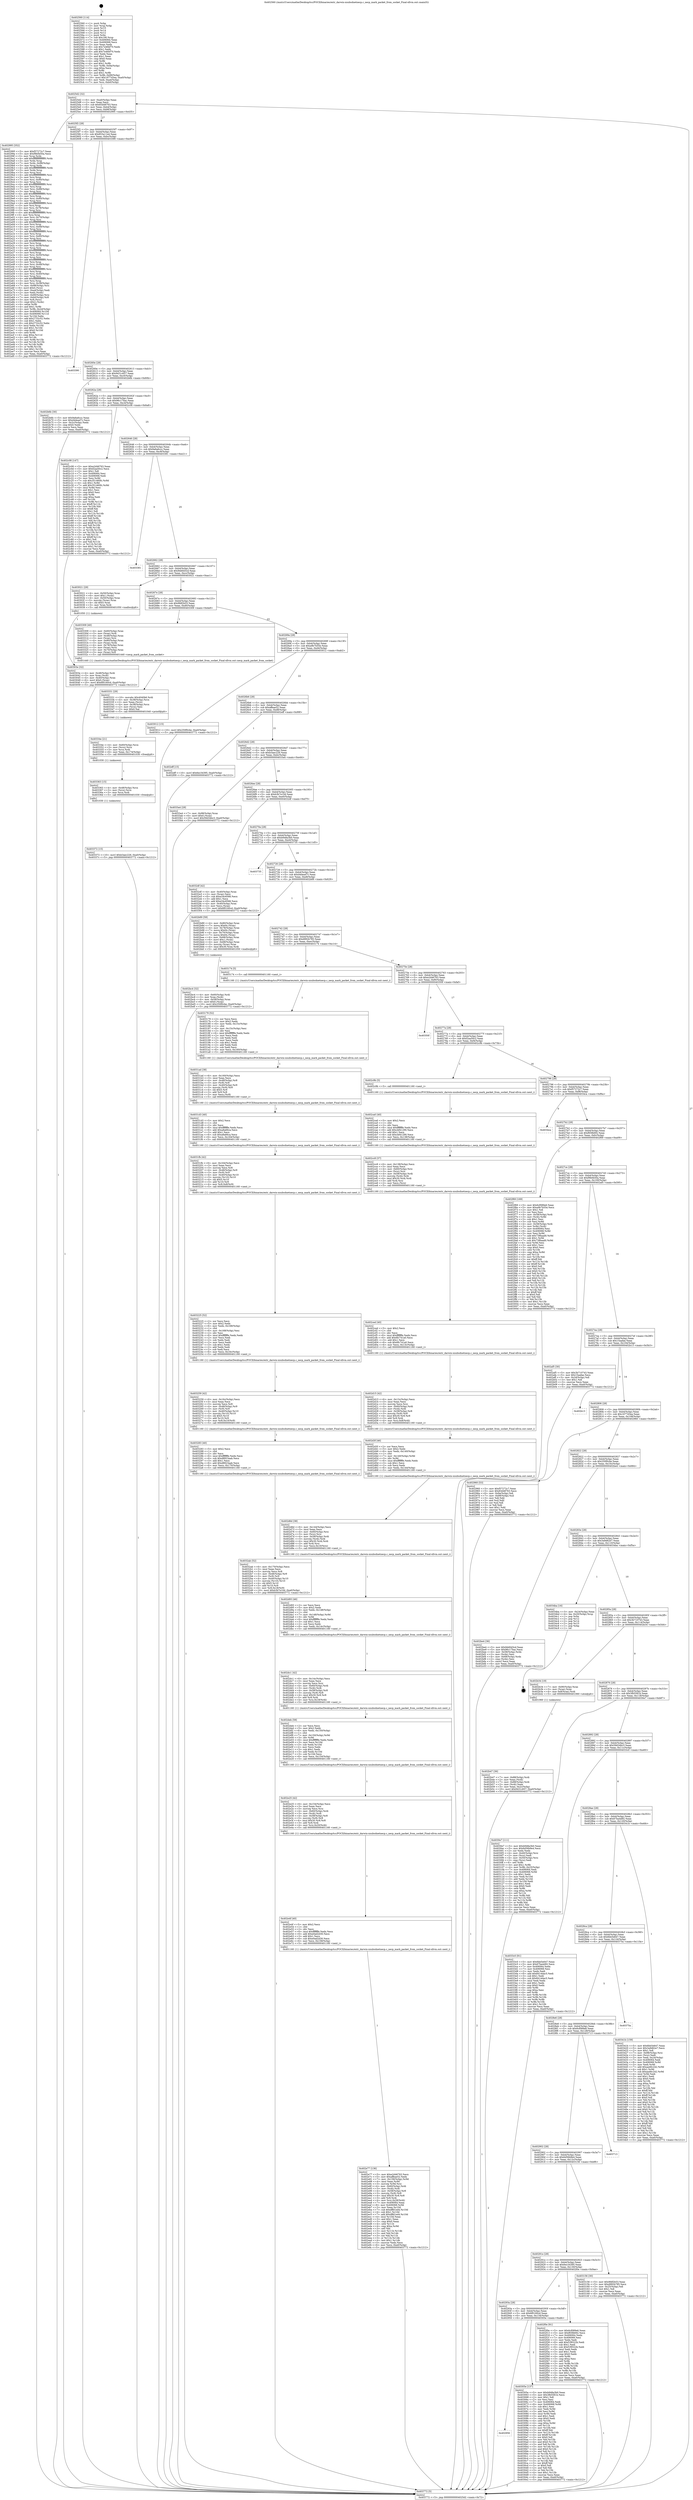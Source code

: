 digraph "0x402560" {
  label = "0x402560 (/mnt/c/Users/mathe/Desktop/tcc/POCII/binaries/extr_darwin-xnubsdnetnecp.c_necp_mark_packet_from_socket_Final-ollvm.out::main(0))"
  labelloc = "t"
  node[shape=record]

  Entry [label="",width=0.3,height=0.3,shape=circle,fillcolor=black,style=filled]
  "0x4025d2" [label="{
     0x4025d2 [32]\l
     | [instrs]\l
     &nbsp;&nbsp;0x4025d2 \<+6\>: mov -0xa0(%rbp),%eax\l
     &nbsp;&nbsp;0x4025d8 \<+2\>: mov %eax,%ecx\l
     &nbsp;&nbsp;0x4025da \<+6\>: sub $0x83d48763,%ecx\l
     &nbsp;&nbsp;0x4025e0 \<+6\>: mov %eax,-0xb4(%rbp)\l
     &nbsp;&nbsp;0x4025e6 \<+6\>: mov %ecx,-0xb8(%rbp)\l
     &nbsp;&nbsp;0x4025ec \<+6\>: je 0000000000402995 \<main+0x435\>\l
  }"]
  "0x402995" [label="{
     0x402995 [352]\l
     | [instrs]\l
     &nbsp;&nbsp;0x402995 \<+5\>: mov $0xf57272c7,%eax\l
     &nbsp;&nbsp;0x40299a \<+5\>: mov $0xf9b0b50a,%ecx\l
     &nbsp;&nbsp;0x40299f \<+3\>: mov %rsp,%rdx\l
     &nbsp;&nbsp;0x4029a2 \<+4\>: add $0xfffffffffffffff0,%rdx\l
     &nbsp;&nbsp;0x4029a6 \<+3\>: mov %rdx,%rsp\l
     &nbsp;&nbsp;0x4029a9 \<+7\>: mov %rdx,-0x98(%rbp)\l
     &nbsp;&nbsp;0x4029b0 \<+3\>: mov %rsp,%rdx\l
     &nbsp;&nbsp;0x4029b3 \<+4\>: add $0xfffffffffffffff0,%rdx\l
     &nbsp;&nbsp;0x4029b7 \<+3\>: mov %rdx,%rsp\l
     &nbsp;&nbsp;0x4029ba \<+3\>: mov %rsp,%rsi\l
     &nbsp;&nbsp;0x4029bd \<+4\>: add $0xfffffffffffffff0,%rsi\l
     &nbsp;&nbsp;0x4029c1 \<+3\>: mov %rsi,%rsp\l
     &nbsp;&nbsp;0x4029c4 \<+7\>: mov %rsi,-0x90(%rbp)\l
     &nbsp;&nbsp;0x4029cb \<+3\>: mov %rsp,%rsi\l
     &nbsp;&nbsp;0x4029ce \<+4\>: add $0xfffffffffffffff0,%rsi\l
     &nbsp;&nbsp;0x4029d2 \<+3\>: mov %rsi,%rsp\l
     &nbsp;&nbsp;0x4029d5 \<+7\>: mov %rsi,-0x88(%rbp)\l
     &nbsp;&nbsp;0x4029dc \<+3\>: mov %rsp,%rsi\l
     &nbsp;&nbsp;0x4029df \<+4\>: add $0xfffffffffffffff0,%rsi\l
     &nbsp;&nbsp;0x4029e3 \<+3\>: mov %rsi,%rsp\l
     &nbsp;&nbsp;0x4029e6 \<+4\>: mov %rsi,-0x80(%rbp)\l
     &nbsp;&nbsp;0x4029ea \<+3\>: mov %rsp,%rsi\l
     &nbsp;&nbsp;0x4029ed \<+4\>: add $0xfffffffffffffff0,%rsi\l
     &nbsp;&nbsp;0x4029f1 \<+3\>: mov %rsi,%rsp\l
     &nbsp;&nbsp;0x4029f4 \<+4\>: mov %rsi,-0x78(%rbp)\l
     &nbsp;&nbsp;0x4029f8 \<+3\>: mov %rsp,%rsi\l
     &nbsp;&nbsp;0x4029fb \<+4\>: add $0xfffffffffffffff0,%rsi\l
     &nbsp;&nbsp;0x4029ff \<+3\>: mov %rsi,%rsp\l
     &nbsp;&nbsp;0x402a02 \<+4\>: mov %rsi,-0x70(%rbp)\l
     &nbsp;&nbsp;0x402a06 \<+3\>: mov %rsp,%rsi\l
     &nbsp;&nbsp;0x402a09 \<+4\>: add $0xfffffffffffffff0,%rsi\l
     &nbsp;&nbsp;0x402a0d \<+3\>: mov %rsi,%rsp\l
     &nbsp;&nbsp;0x402a10 \<+4\>: mov %rsi,-0x68(%rbp)\l
     &nbsp;&nbsp;0x402a14 \<+3\>: mov %rsp,%rsi\l
     &nbsp;&nbsp;0x402a17 \<+4\>: add $0xfffffffffffffff0,%rsi\l
     &nbsp;&nbsp;0x402a1b \<+3\>: mov %rsi,%rsp\l
     &nbsp;&nbsp;0x402a1e \<+4\>: mov %rsi,-0x60(%rbp)\l
     &nbsp;&nbsp;0x402a22 \<+3\>: mov %rsp,%rsi\l
     &nbsp;&nbsp;0x402a25 \<+4\>: add $0xfffffffffffffff0,%rsi\l
     &nbsp;&nbsp;0x402a29 \<+3\>: mov %rsi,%rsp\l
     &nbsp;&nbsp;0x402a2c \<+4\>: mov %rsi,-0x58(%rbp)\l
     &nbsp;&nbsp;0x402a30 \<+3\>: mov %rsp,%rsi\l
     &nbsp;&nbsp;0x402a33 \<+4\>: add $0xfffffffffffffff0,%rsi\l
     &nbsp;&nbsp;0x402a37 \<+3\>: mov %rsi,%rsp\l
     &nbsp;&nbsp;0x402a3a \<+4\>: mov %rsi,-0x50(%rbp)\l
     &nbsp;&nbsp;0x402a3e \<+3\>: mov %rsp,%rsi\l
     &nbsp;&nbsp;0x402a41 \<+4\>: add $0xfffffffffffffff0,%rsi\l
     &nbsp;&nbsp;0x402a45 \<+3\>: mov %rsi,%rsp\l
     &nbsp;&nbsp;0x402a48 \<+4\>: mov %rsi,-0x48(%rbp)\l
     &nbsp;&nbsp;0x402a4c \<+3\>: mov %rsp,%rsi\l
     &nbsp;&nbsp;0x402a4f \<+4\>: add $0xfffffffffffffff0,%rsi\l
     &nbsp;&nbsp;0x402a53 \<+3\>: mov %rsi,%rsp\l
     &nbsp;&nbsp;0x402a56 \<+4\>: mov %rsi,-0x40(%rbp)\l
     &nbsp;&nbsp;0x402a5a \<+3\>: mov %rsp,%rsi\l
     &nbsp;&nbsp;0x402a5d \<+4\>: add $0xfffffffffffffff0,%rsi\l
     &nbsp;&nbsp;0x402a61 \<+3\>: mov %rsi,%rsp\l
     &nbsp;&nbsp;0x402a64 \<+4\>: mov %rsi,-0x38(%rbp)\l
     &nbsp;&nbsp;0x402a68 \<+7\>: mov -0x98(%rbp),%rsi\l
     &nbsp;&nbsp;0x402a6f \<+6\>: movl $0x0,(%rsi)\l
     &nbsp;&nbsp;0x402a75 \<+6\>: mov -0xa4(%rbp),%edi\l
     &nbsp;&nbsp;0x402a7b \<+2\>: mov %edi,(%rdx)\l
     &nbsp;&nbsp;0x402a7d \<+7\>: mov -0x90(%rbp),%rsi\l
     &nbsp;&nbsp;0x402a84 \<+7\>: mov -0xb0(%rbp),%r8\l
     &nbsp;&nbsp;0x402a8b \<+3\>: mov %r8,(%rsi)\l
     &nbsp;&nbsp;0x402a8e \<+3\>: cmpl $0x2,(%rdx)\l
     &nbsp;&nbsp;0x402a91 \<+4\>: setne %r9b\l
     &nbsp;&nbsp;0x402a95 \<+4\>: and $0x1,%r9b\l
     &nbsp;&nbsp;0x402a99 \<+4\>: mov %r9b,-0x2d(%rbp)\l
     &nbsp;&nbsp;0x402a9d \<+8\>: mov 0x406064,%r10d\l
     &nbsp;&nbsp;0x402aa5 \<+8\>: mov 0x406068,%r11d\l
     &nbsp;&nbsp;0x402aad \<+3\>: mov %r10d,%ebx\l
     &nbsp;&nbsp;0x402ab0 \<+6\>: add $0x2732c52,%ebx\l
     &nbsp;&nbsp;0x402ab6 \<+3\>: sub $0x1,%ebx\l
     &nbsp;&nbsp;0x402ab9 \<+6\>: sub $0x2732c52,%ebx\l
     &nbsp;&nbsp;0x402abf \<+4\>: imul %ebx,%r10d\l
     &nbsp;&nbsp;0x402ac3 \<+4\>: and $0x1,%r10d\l
     &nbsp;&nbsp;0x402ac7 \<+4\>: cmp $0x0,%r10d\l
     &nbsp;&nbsp;0x402acb \<+4\>: sete %r9b\l
     &nbsp;&nbsp;0x402acf \<+4\>: cmp $0xa,%r11d\l
     &nbsp;&nbsp;0x402ad3 \<+4\>: setl %r14b\l
     &nbsp;&nbsp;0x402ad7 \<+3\>: mov %r9b,%r15b\l
     &nbsp;&nbsp;0x402ada \<+3\>: and %r14b,%r15b\l
     &nbsp;&nbsp;0x402add \<+3\>: xor %r14b,%r9b\l
     &nbsp;&nbsp;0x402ae0 \<+3\>: or %r9b,%r15b\l
     &nbsp;&nbsp;0x402ae3 \<+4\>: test $0x1,%r15b\l
     &nbsp;&nbsp;0x402ae7 \<+3\>: cmovne %ecx,%eax\l
     &nbsp;&nbsp;0x402aea \<+6\>: mov %eax,-0xa0(%rbp)\l
     &nbsp;&nbsp;0x402af0 \<+5\>: jmp 0000000000403772 \<main+0x1212\>\l
  }"]
  "0x4025f2" [label="{
     0x4025f2 [28]\l
     | [instrs]\l
     &nbsp;&nbsp;0x4025f2 \<+5\>: jmp 00000000004025f7 \<main+0x97\>\l
     &nbsp;&nbsp;0x4025f7 \<+6\>: mov -0xb4(%rbp),%eax\l
     &nbsp;&nbsp;0x4025fd \<+5\>: sub $0x853a11a4,%eax\l
     &nbsp;&nbsp;0x402602 \<+6\>: mov %eax,-0xbc(%rbp)\l
     &nbsp;&nbsp;0x402608 \<+6\>: je 0000000000403390 \<main+0xe30\>\l
  }"]
  Exit [label="",width=0.3,height=0.3,shape=circle,fillcolor=black,style=filled,peripheries=2]
  "0x403390" [label="{
     0x403390\l
  }", style=dashed]
  "0x40260e" [label="{
     0x40260e [28]\l
     | [instrs]\l
     &nbsp;&nbsp;0x40260e \<+5\>: jmp 0000000000402613 \<main+0xb3\>\l
     &nbsp;&nbsp;0x402613 \<+6\>: mov -0xb4(%rbp),%eax\l
     &nbsp;&nbsp;0x402619 \<+5\>: sub $0x9431c657,%eax\l
     &nbsp;&nbsp;0x40261e \<+6\>: mov %eax,-0xc0(%rbp)\l
     &nbsp;&nbsp;0x402624 \<+6\>: je 0000000000402b6b \<main+0x60b\>\l
  }"]
  "0x403372" [label="{
     0x403372 [15]\l
     | [instrs]\l
     &nbsp;&nbsp;0x403372 \<+10\>: movl $0xb3aec226,-0xa0(%rbp)\l
     &nbsp;&nbsp;0x40337c \<+5\>: jmp 0000000000403772 \<main+0x1212\>\l
  }"]
  "0x402b6b" [label="{
     0x402b6b [30]\l
     | [instrs]\l
     &nbsp;&nbsp;0x402b6b \<+5\>: mov $0x9a6a6ccc,%eax\l
     &nbsp;&nbsp;0x402b70 \<+5\>: mov $0xd4dead7c,%ecx\l
     &nbsp;&nbsp;0x402b75 \<+3\>: mov -0x2c(%rbp),%edx\l
     &nbsp;&nbsp;0x402b78 \<+3\>: cmp $0x0,%edx\l
     &nbsp;&nbsp;0x402b7b \<+3\>: cmove %ecx,%eax\l
     &nbsp;&nbsp;0x402b7e \<+6\>: mov %eax,-0xa0(%rbp)\l
     &nbsp;&nbsp;0x402b84 \<+5\>: jmp 0000000000403772 \<main+0x1212\>\l
  }"]
  "0x40262a" [label="{
     0x40262a [28]\l
     | [instrs]\l
     &nbsp;&nbsp;0x40262a \<+5\>: jmp 000000000040262f \<main+0xcf\>\l
     &nbsp;&nbsp;0x40262f \<+6\>: mov -0xb4(%rbp),%eax\l
     &nbsp;&nbsp;0x402635 \<+5\>: sub $0x96c17bac,%eax\l
     &nbsp;&nbsp;0x40263a \<+6\>: mov %eax,-0xc4(%rbp)\l
     &nbsp;&nbsp;0x402640 \<+6\>: je 0000000000402c08 \<main+0x6a8\>\l
  }"]
  "0x403363" [label="{
     0x403363 [15]\l
     | [instrs]\l
     &nbsp;&nbsp;0x403363 \<+4\>: mov -0x48(%rbp),%rcx\l
     &nbsp;&nbsp;0x403367 \<+3\>: mov (%rcx),%rcx\l
     &nbsp;&nbsp;0x40336a \<+3\>: mov %rcx,%rdi\l
     &nbsp;&nbsp;0x40336d \<+5\>: call 0000000000401030 \<free@plt\>\l
     | [calls]\l
     &nbsp;&nbsp;0x401030 \{1\} (unknown)\l
  }"]
  "0x402c08" [label="{
     0x402c08 [147]\l
     | [instrs]\l
     &nbsp;&nbsp;0x402c08 \<+5\>: mov $0xe2d46763,%eax\l
     &nbsp;&nbsp;0x402c0d \<+5\>: mov $0xf2aa50c2,%ecx\l
     &nbsp;&nbsp;0x402c12 \<+2\>: mov $0x1,%dl\l
     &nbsp;&nbsp;0x402c14 \<+7\>: mov 0x406064,%esi\l
     &nbsp;&nbsp;0x402c1b \<+7\>: mov 0x406068,%edi\l
     &nbsp;&nbsp;0x402c22 \<+3\>: mov %esi,%r8d\l
     &nbsp;&nbsp;0x402c25 \<+7\>: sub $0x351460fc,%r8d\l
     &nbsp;&nbsp;0x402c2c \<+4\>: sub $0x1,%r8d\l
     &nbsp;&nbsp;0x402c30 \<+7\>: add $0x351460fc,%r8d\l
     &nbsp;&nbsp;0x402c37 \<+4\>: imul %r8d,%esi\l
     &nbsp;&nbsp;0x402c3b \<+3\>: and $0x1,%esi\l
     &nbsp;&nbsp;0x402c3e \<+3\>: cmp $0x0,%esi\l
     &nbsp;&nbsp;0x402c41 \<+4\>: sete %r9b\l
     &nbsp;&nbsp;0x402c45 \<+3\>: cmp $0xa,%edi\l
     &nbsp;&nbsp;0x402c48 \<+4\>: setl %r10b\l
     &nbsp;&nbsp;0x402c4c \<+3\>: mov %r9b,%r11b\l
     &nbsp;&nbsp;0x402c4f \<+4\>: xor $0xff,%r11b\l
     &nbsp;&nbsp;0x402c53 \<+3\>: mov %r10b,%bl\l
     &nbsp;&nbsp;0x402c56 \<+3\>: xor $0xff,%bl\l
     &nbsp;&nbsp;0x402c59 \<+3\>: xor $0x1,%dl\l
     &nbsp;&nbsp;0x402c5c \<+3\>: mov %r11b,%r14b\l
     &nbsp;&nbsp;0x402c5f \<+4\>: and $0xff,%r14b\l
     &nbsp;&nbsp;0x402c63 \<+3\>: and %dl,%r9b\l
     &nbsp;&nbsp;0x402c66 \<+3\>: mov %bl,%r15b\l
     &nbsp;&nbsp;0x402c69 \<+4\>: and $0xff,%r15b\l
     &nbsp;&nbsp;0x402c6d \<+3\>: and %dl,%r10b\l
     &nbsp;&nbsp;0x402c70 \<+3\>: or %r9b,%r14b\l
     &nbsp;&nbsp;0x402c73 \<+3\>: or %r10b,%r15b\l
     &nbsp;&nbsp;0x402c76 \<+3\>: xor %r15b,%r14b\l
     &nbsp;&nbsp;0x402c79 \<+3\>: or %bl,%r11b\l
     &nbsp;&nbsp;0x402c7c \<+4\>: xor $0xff,%r11b\l
     &nbsp;&nbsp;0x402c80 \<+3\>: or $0x1,%dl\l
     &nbsp;&nbsp;0x402c83 \<+3\>: and %dl,%r11b\l
     &nbsp;&nbsp;0x402c86 \<+3\>: or %r11b,%r14b\l
     &nbsp;&nbsp;0x402c89 \<+4\>: test $0x1,%r14b\l
     &nbsp;&nbsp;0x402c8d \<+3\>: cmovne %ecx,%eax\l
     &nbsp;&nbsp;0x402c90 \<+6\>: mov %eax,-0xa0(%rbp)\l
     &nbsp;&nbsp;0x402c96 \<+5\>: jmp 0000000000403772 \<main+0x1212\>\l
  }"]
  "0x402646" [label="{
     0x402646 [28]\l
     | [instrs]\l
     &nbsp;&nbsp;0x402646 \<+5\>: jmp 000000000040264b \<main+0xeb\>\l
     &nbsp;&nbsp;0x40264b \<+6\>: mov -0xb4(%rbp),%eax\l
     &nbsp;&nbsp;0x402651 \<+5\>: sub $0x9a6a6ccc,%eax\l
     &nbsp;&nbsp;0x402656 \<+6\>: mov %eax,-0xc8(%rbp)\l
     &nbsp;&nbsp;0x40265c \<+6\>: je 0000000000403381 \<main+0xe21\>\l
  }"]
  "0x40334e" [label="{
     0x40334e [21]\l
     | [instrs]\l
     &nbsp;&nbsp;0x40334e \<+4\>: mov -0x60(%rbp),%rcx\l
     &nbsp;&nbsp;0x403352 \<+3\>: mov (%rcx),%rcx\l
     &nbsp;&nbsp;0x403355 \<+3\>: mov %rcx,%rdi\l
     &nbsp;&nbsp;0x403358 \<+6\>: mov %eax,-0x174(%rbp)\l
     &nbsp;&nbsp;0x40335e \<+5\>: call 0000000000401030 \<free@plt\>\l
     | [calls]\l
     &nbsp;&nbsp;0x401030 \{1\} (unknown)\l
  }"]
  "0x403381" [label="{
     0x403381\l
  }", style=dashed]
  "0x402662" [label="{
     0x402662 [28]\l
     | [instrs]\l
     &nbsp;&nbsp;0x402662 \<+5\>: jmp 0000000000402667 \<main+0x107\>\l
     &nbsp;&nbsp;0x402667 \<+6\>: mov -0xb4(%rbp),%eax\l
     &nbsp;&nbsp;0x40266d \<+5\>: sub $0x9dd0d3cd,%eax\l
     &nbsp;&nbsp;0x402672 \<+6\>: mov %eax,-0xcc(%rbp)\l
     &nbsp;&nbsp;0x402678 \<+6\>: je 0000000000403021 \<main+0xac1\>\l
  }"]
  "0x403331" [label="{
     0x403331 [29]\l
     | [instrs]\l
     &nbsp;&nbsp;0x403331 \<+10\>: movabs $0x4040b6,%rdi\l
     &nbsp;&nbsp;0x40333b \<+4\>: mov -0x38(%rbp),%rcx\l
     &nbsp;&nbsp;0x40333f \<+2\>: mov %eax,(%rcx)\l
     &nbsp;&nbsp;0x403341 \<+4\>: mov -0x38(%rbp),%rcx\l
     &nbsp;&nbsp;0x403345 \<+2\>: mov (%rcx),%esi\l
     &nbsp;&nbsp;0x403347 \<+2\>: mov $0x0,%al\l
     &nbsp;&nbsp;0x403349 \<+5\>: call 0000000000401040 \<printf@plt\>\l
     | [calls]\l
     &nbsp;&nbsp;0x401040 \{1\} (unknown)\l
  }"]
  "0x403021" [label="{
     0x403021 [29]\l
     | [instrs]\l
     &nbsp;&nbsp;0x403021 \<+4\>: mov -0x50(%rbp),%rax\l
     &nbsp;&nbsp;0x403025 \<+6\>: movl $0x1,(%rax)\l
     &nbsp;&nbsp;0x40302b \<+4\>: mov -0x50(%rbp),%rax\l
     &nbsp;&nbsp;0x40302f \<+3\>: movslq (%rax),%rax\l
     &nbsp;&nbsp;0x403032 \<+4\>: shl $0x5,%rax\l
     &nbsp;&nbsp;0x403036 \<+3\>: mov %rax,%rdi\l
     &nbsp;&nbsp;0x403039 \<+5\>: call 0000000000401050 \<malloc@plt\>\l
     | [calls]\l
     &nbsp;&nbsp;0x401050 \{1\} (unknown)\l
  }"]
  "0x40267e" [label="{
     0x40267e [28]\l
     | [instrs]\l
     &nbsp;&nbsp;0x40267e \<+5\>: jmp 0000000000402683 \<main+0x123\>\l
     &nbsp;&nbsp;0x402683 \<+6\>: mov -0xb4(%rbp),%eax\l
     &nbsp;&nbsp;0x402689 \<+5\>: sub $0x9fdf2b53,%eax\l
     &nbsp;&nbsp;0x40268e \<+6\>: mov %eax,-0xd0(%rbp)\l
     &nbsp;&nbsp;0x402694 \<+6\>: je 0000000000403309 \<main+0xda9\>\l
  }"]
  "0x4032ab" [label="{
     0x4032ab [52]\l
     | [instrs]\l
     &nbsp;&nbsp;0x4032ab \<+6\>: mov -0x170(%rbp),%ecx\l
     &nbsp;&nbsp;0x4032b1 \<+3\>: imul %eax,%ecx\l
     &nbsp;&nbsp;0x4032b4 \<+3\>: movslq %ecx,%r8\l
     &nbsp;&nbsp;0x4032b7 \<+4\>: mov -0x48(%rbp),%r9\l
     &nbsp;&nbsp;0x4032bb \<+3\>: mov (%r9),%r9\l
     &nbsp;&nbsp;0x4032be \<+4\>: mov -0x40(%rbp),%r10\l
     &nbsp;&nbsp;0x4032c2 \<+3\>: movslq (%r10),%r10\l
     &nbsp;&nbsp;0x4032c5 \<+4\>: shl $0x5,%r10\l
     &nbsp;&nbsp;0x4032c9 \<+3\>: add %r10,%r9\l
     &nbsp;&nbsp;0x4032cc \<+4\>: mov %r8,0x18(%r9)\l
     &nbsp;&nbsp;0x4032d0 \<+10\>: movl $0xb3b7e10d,-0xa0(%rbp)\l
     &nbsp;&nbsp;0x4032da \<+5\>: jmp 0000000000403772 \<main+0x1212\>\l
  }"]
  "0x403309" [label="{
     0x403309 [40]\l
     | [instrs]\l
     &nbsp;&nbsp;0x403309 \<+4\>: mov -0x60(%rbp),%rax\l
     &nbsp;&nbsp;0x40330d \<+3\>: mov (%rax),%rdi\l
     &nbsp;&nbsp;0x403310 \<+4\>: mov -0x48(%rbp),%rax\l
     &nbsp;&nbsp;0x403314 \<+3\>: mov (%rax),%rsi\l
     &nbsp;&nbsp;0x403317 \<+4\>: mov -0x80(%rbp),%rax\l
     &nbsp;&nbsp;0x40331b \<+3\>: mov (%rax),%rdx\l
     &nbsp;&nbsp;0x40331e \<+4\>: mov -0x78(%rbp),%rax\l
     &nbsp;&nbsp;0x403322 \<+3\>: mov (%rax),%rcx\l
     &nbsp;&nbsp;0x403325 \<+4\>: mov -0x70(%rbp),%rax\l
     &nbsp;&nbsp;0x403329 \<+3\>: mov (%rax),%r8\l
     &nbsp;&nbsp;0x40332c \<+5\>: call 0000000000401440 \<necp_mark_packet_from_socket\>\l
     | [calls]\l
     &nbsp;&nbsp;0x401440 \{1\} (/mnt/c/Users/mathe/Desktop/tcc/POCII/binaries/extr_darwin-xnubsdnetnecp.c_necp_mark_packet_from_socket_Final-ollvm.out::necp_mark_packet_from_socket)\l
  }"]
  "0x40269a" [label="{
     0x40269a [28]\l
     | [instrs]\l
     &nbsp;&nbsp;0x40269a \<+5\>: jmp 000000000040269f \<main+0x13f\>\l
     &nbsp;&nbsp;0x40269f \<+6\>: mov -0xb4(%rbp),%eax\l
     &nbsp;&nbsp;0x4026a5 \<+5\>: sub $0xa9b7b55e,%eax\l
     &nbsp;&nbsp;0x4026aa \<+6\>: mov %eax,-0xd4(%rbp)\l
     &nbsp;&nbsp;0x4026b0 \<+6\>: je 0000000000403012 \<main+0xab2\>\l
  }"]
  "0x403283" [label="{
     0x403283 [40]\l
     | [instrs]\l
     &nbsp;&nbsp;0x403283 \<+5\>: mov $0x2,%ecx\l
     &nbsp;&nbsp;0x403288 \<+1\>: cltd\l
     &nbsp;&nbsp;0x403289 \<+2\>: idiv %ecx\l
     &nbsp;&nbsp;0x40328b \<+6\>: imul $0xfffffffe,%edx,%ecx\l
     &nbsp;&nbsp;0x403291 \<+6\>: sub $0xd8923aab,%ecx\l
     &nbsp;&nbsp;0x403297 \<+3\>: add $0x1,%ecx\l
     &nbsp;&nbsp;0x40329a \<+6\>: add $0xd8923aab,%ecx\l
     &nbsp;&nbsp;0x4032a0 \<+6\>: mov %ecx,-0x170(%rbp)\l
     &nbsp;&nbsp;0x4032a6 \<+5\>: call 0000000000401160 \<next_i\>\l
     | [calls]\l
     &nbsp;&nbsp;0x401160 \{1\} (/mnt/c/Users/mathe/Desktop/tcc/POCII/binaries/extr_darwin-xnubsdnetnecp.c_necp_mark_packet_from_socket_Final-ollvm.out::next_i)\l
  }"]
  "0x403012" [label="{
     0x403012 [15]\l
     | [instrs]\l
     &nbsp;&nbsp;0x403012 \<+10\>: movl $0x250f0cbe,-0xa0(%rbp)\l
     &nbsp;&nbsp;0x40301c \<+5\>: jmp 0000000000403772 \<main+0x1212\>\l
  }"]
  "0x4026b6" [label="{
     0x4026b6 [28]\l
     | [instrs]\l
     &nbsp;&nbsp;0x4026b6 \<+5\>: jmp 00000000004026bb \<main+0x15b\>\l
     &nbsp;&nbsp;0x4026bb \<+6\>: mov -0xb4(%rbp),%eax\l
     &nbsp;&nbsp;0x4026c1 \<+5\>: sub $0xaffeae52,%eax\l
     &nbsp;&nbsp;0x4026c6 \<+6\>: mov %eax,-0xd8(%rbp)\l
     &nbsp;&nbsp;0x4026cc \<+6\>: je 0000000000402eff \<main+0x99f\>\l
  }"]
  "0x403259" [label="{
     0x403259 [42]\l
     | [instrs]\l
     &nbsp;&nbsp;0x403259 \<+6\>: mov -0x16c(%rbp),%ecx\l
     &nbsp;&nbsp;0x40325f \<+3\>: imul %eax,%ecx\l
     &nbsp;&nbsp;0x403262 \<+3\>: movslq %ecx,%r8\l
     &nbsp;&nbsp;0x403265 \<+4\>: mov -0x48(%rbp),%r9\l
     &nbsp;&nbsp;0x403269 \<+3\>: mov (%r9),%r9\l
     &nbsp;&nbsp;0x40326c \<+4\>: mov -0x40(%rbp),%r10\l
     &nbsp;&nbsp;0x403270 \<+3\>: movslq (%r10),%r10\l
     &nbsp;&nbsp;0x403273 \<+4\>: shl $0x5,%r10\l
     &nbsp;&nbsp;0x403277 \<+3\>: add %r10,%r9\l
     &nbsp;&nbsp;0x40327a \<+4\>: mov %r8,0x10(%r9)\l
     &nbsp;&nbsp;0x40327e \<+5\>: call 0000000000401160 \<next_i\>\l
     | [calls]\l
     &nbsp;&nbsp;0x401160 \{1\} (/mnt/c/Users/mathe/Desktop/tcc/POCII/binaries/extr_darwin-xnubsdnetnecp.c_necp_mark_packet_from_socket_Final-ollvm.out::next_i)\l
  }"]
  "0x402eff" [label="{
     0x402eff [15]\l
     | [instrs]\l
     &nbsp;&nbsp;0x402eff \<+10\>: movl $0x6ec34395,-0xa0(%rbp)\l
     &nbsp;&nbsp;0x402f09 \<+5\>: jmp 0000000000403772 \<main+0x1212\>\l
  }"]
  "0x4026d2" [label="{
     0x4026d2 [28]\l
     | [instrs]\l
     &nbsp;&nbsp;0x4026d2 \<+5\>: jmp 00000000004026d7 \<main+0x177\>\l
     &nbsp;&nbsp;0x4026d7 \<+6\>: mov -0xb4(%rbp),%eax\l
     &nbsp;&nbsp;0x4026dd \<+5\>: sub $0xb3aec226,%eax\l
     &nbsp;&nbsp;0x4026e2 \<+6\>: mov %eax,-0xdc(%rbp)\l
     &nbsp;&nbsp;0x4026e8 \<+6\>: je 00000000004033a4 \<main+0xe44\>\l
  }"]
  "0x403225" [label="{
     0x403225 [52]\l
     | [instrs]\l
     &nbsp;&nbsp;0x403225 \<+2\>: xor %ecx,%ecx\l
     &nbsp;&nbsp;0x403227 \<+5\>: mov $0x2,%edx\l
     &nbsp;&nbsp;0x40322c \<+6\>: mov %edx,-0x168(%rbp)\l
     &nbsp;&nbsp;0x403232 \<+1\>: cltd\l
     &nbsp;&nbsp;0x403233 \<+6\>: mov -0x168(%rbp),%esi\l
     &nbsp;&nbsp;0x403239 \<+2\>: idiv %esi\l
     &nbsp;&nbsp;0x40323b \<+6\>: imul $0xfffffffe,%edx,%edx\l
     &nbsp;&nbsp;0x403241 \<+2\>: mov %ecx,%edi\l
     &nbsp;&nbsp;0x403243 \<+2\>: sub %edx,%edi\l
     &nbsp;&nbsp;0x403245 \<+2\>: mov %ecx,%edx\l
     &nbsp;&nbsp;0x403247 \<+3\>: sub $0x1,%edx\l
     &nbsp;&nbsp;0x40324a \<+2\>: add %edx,%edi\l
     &nbsp;&nbsp;0x40324c \<+2\>: sub %edi,%ecx\l
     &nbsp;&nbsp;0x40324e \<+6\>: mov %ecx,-0x16c(%rbp)\l
     &nbsp;&nbsp;0x403254 \<+5\>: call 0000000000401160 \<next_i\>\l
     | [calls]\l
     &nbsp;&nbsp;0x401160 \{1\} (/mnt/c/Users/mathe/Desktop/tcc/POCII/binaries/extr_darwin-xnubsdnetnecp.c_necp_mark_packet_from_socket_Final-ollvm.out::next_i)\l
  }"]
  "0x4033a4" [label="{
     0x4033a4 [28]\l
     | [instrs]\l
     &nbsp;&nbsp;0x4033a4 \<+7\>: mov -0x98(%rbp),%rax\l
     &nbsp;&nbsp;0x4033ab \<+6\>: movl $0x0,(%rax)\l
     &nbsp;&nbsp;0x4033b1 \<+10\>: movl $0x59d34bc3,-0xa0(%rbp)\l
     &nbsp;&nbsp;0x4033bb \<+5\>: jmp 0000000000403772 \<main+0x1212\>\l
  }"]
  "0x4026ee" [label="{
     0x4026ee [28]\l
     | [instrs]\l
     &nbsp;&nbsp;0x4026ee \<+5\>: jmp 00000000004026f3 \<main+0x193\>\l
     &nbsp;&nbsp;0x4026f3 \<+6\>: mov -0xb4(%rbp),%eax\l
     &nbsp;&nbsp;0x4026f9 \<+5\>: sub $0xb3b7e10d,%eax\l
     &nbsp;&nbsp;0x4026fe \<+6\>: mov %eax,-0xe0(%rbp)\l
     &nbsp;&nbsp;0x402704 \<+6\>: je 00000000004032df \<main+0xd7f\>\l
  }"]
  "0x4031fb" [label="{
     0x4031fb [42]\l
     | [instrs]\l
     &nbsp;&nbsp;0x4031fb \<+6\>: mov -0x164(%rbp),%ecx\l
     &nbsp;&nbsp;0x403201 \<+3\>: imul %eax,%ecx\l
     &nbsp;&nbsp;0x403204 \<+3\>: movslq %ecx,%r8\l
     &nbsp;&nbsp;0x403207 \<+4\>: mov -0x48(%rbp),%r9\l
     &nbsp;&nbsp;0x40320b \<+3\>: mov (%r9),%r9\l
     &nbsp;&nbsp;0x40320e \<+4\>: mov -0x40(%rbp),%r10\l
     &nbsp;&nbsp;0x403212 \<+3\>: movslq (%r10),%r10\l
     &nbsp;&nbsp;0x403215 \<+4\>: shl $0x5,%r10\l
     &nbsp;&nbsp;0x403219 \<+3\>: add %r10,%r9\l
     &nbsp;&nbsp;0x40321c \<+4\>: mov %r8,0x8(%r9)\l
     &nbsp;&nbsp;0x403220 \<+5\>: call 0000000000401160 \<next_i\>\l
     | [calls]\l
     &nbsp;&nbsp;0x401160 \{1\} (/mnt/c/Users/mathe/Desktop/tcc/POCII/binaries/extr_darwin-xnubsdnetnecp.c_necp_mark_packet_from_socket_Final-ollvm.out::next_i)\l
  }"]
  "0x4032df" [label="{
     0x4032df [42]\l
     | [instrs]\l
     &nbsp;&nbsp;0x4032df \<+4\>: mov -0x40(%rbp),%rax\l
     &nbsp;&nbsp;0x4032e3 \<+2\>: mov (%rax),%ecx\l
     &nbsp;&nbsp;0x4032e5 \<+6\>: sub $0xe34c6566,%ecx\l
     &nbsp;&nbsp;0x4032eb \<+3\>: add $0x1,%ecx\l
     &nbsp;&nbsp;0x4032ee \<+6\>: add $0xe34c6566,%ecx\l
     &nbsp;&nbsp;0x4032f4 \<+4\>: mov -0x40(%rbp),%rax\l
     &nbsp;&nbsp;0x4032f8 \<+2\>: mov %ecx,(%rax)\l
     &nbsp;&nbsp;0x4032fa \<+10\>: movl $0x6f0160cd,-0xa0(%rbp)\l
     &nbsp;&nbsp;0x403304 \<+5\>: jmp 0000000000403772 \<main+0x1212\>\l
  }"]
  "0x40270a" [label="{
     0x40270a [28]\l
     | [instrs]\l
     &nbsp;&nbsp;0x40270a \<+5\>: jmp 000000000040270f \<main+0x1af\>\l
     &nbsp;&nbsp;0x40270f \<+6\>: mov -0xb4(%rbp),%eax\l
     &nbsp;&nbsp;0x402715 \<+5\>: sub $0xb948a3b0,%eax\l
     &nbsp;&nbsp;0x40271a \<+6\>: mov %eax,-0xe4(%rbp)\l
     &nbsp;&nbsp;0x402720 \<+6\>: je 0000000000403735 \<main+0x11d5\>\l
  }"]
  "0x4031d3" [label="{
     0x4031d3 [40]\l
     | [instrs]\l
     &nbsp;&nbsp;0x4031d3 \<+5\>: mov $0x2,%ecx\l
     &nbsp;&nbsp;0x4031d8 \<+1\>: cltd\l
     &nbsp;&nbsp;0x4031d9 \<+2\>: idiv %ecx\l
     &nbsp;&nbsp;0x4031db \<+6\>: imul $0xfffffffe,%edx,%ecx\l
     &nbsp;&nbsp;0x4031e1 \<+6\>: add $0xa8a66ca,%ecx\l
     &nbsp;&nbsp;0x4031e7 \<+3\>: add $0x1,%ecx\l
     &nbsp;&nbsp;0x4031ea \<+6\>: sub $0xa8a66ca,%ecx\l
     &nbsp;&nbsp;0x4031f0 \<+6\>: mov %ecx,-0x164(%rbp)\l
     &nbsp;&nbsp;0x4031f6 \<+5\>: call 0000000000401160 \<next_i\>\l
     | [calls]\l
     &nbsp;&nbsp;0x401160 \{1\} (/mnt/c/Users/mathe/Desktop/tcc/POCII/binaries/extr_darwin-xnubsdnetnecp.c_necp_mark_packet_from_socket_Final-ollvm.out::next_i)\l
  }"]
  "0x403735" [label="{
     0x403735\l
  }", style=dashed]
  "0x402726" [label="{
     0x402726 [28]\l
     | [instrs]\l
     &nbsp;&nbsp;0x402726 \<+5\>: jmp 000000000040272b \<main+0x1cb\>\l
     &nbsp;&nbsp;0x40272b \<+6\>: mov -0xb4(%rbp),%eax\l
     &nbsp;&nbsp;0x402731 \<+5\>: sub $0xd4dead7c,%eax\l
     &nbsp;&nbsp;0x402736 \<+6\>: mov %eax,-0xe8(%rbp)\l
     &nbsp;&nbsp;0x40273c \<+6\>: je 0000000000402b89 \<main+0x629\>\l
  }"]
  "0x4031ad" [label="{
     0x4031ad [38]\l
     | [instrs]\l
     &nbsp;&nbsp;0x4031ad \<+6\>: mov -0x160(%rbp),%ecx\l
     &nbsp;&nbsp;0x4031b3 \<+3\>: imul %eax,%ecx\l
     &nbsp;&nbsp;0x4031b6 \<+4\>: mov -0x48(%rbp),%r8\l
     &nbsp;&nbsp;0x4031ba \<+3\>: mov (%r8),%r8\l
     &nbsp;&nbsp;0x4031bd \<+4\>: mov -0x40(%rbp),%r9\l
     &nbsp;&nbsp;0x4031c1 \<+3\>: movslq (%r9),%r9\l
     &nbsp;&nbsp;0x4031c4 \<+4\>: shl $0x5,%r9\l
     &nbsp;&nbsp;0x4031c8 \<+3\>: add %r9,%r8\l
     &nbsp;&nbsp;0x4031cb \<+3\>: mov %ecx,(%r8)\l
     &nbsp;&nbsp;0x4031ce \<+5\>: call 0000000000401160 \<next_i\>\l
     | [calls]\l
     &nbsp;&nbsp;0x401160 \{1\} (/mnt/c/Users/mathe/Desktop/tcc/POCII/binaries/extr_darwin-xnubsdnetnecp.c_necp_mark_packet_from_socket_Final-ollvm.out::next_i)\l
  }"]
  "0x402b89" [label="{
     0x402b89 [59]\l
     | [instrs]\l
     &nbsp;&nbsp;0x402b89 \<+4\>: mov -0x80(%rbp),%rax\l
     &nbsp;&nbsp;0x402b8d \<+7\>: movq $0x64,(%rax)\l
     &nbsp;&nbsp;0x402b94 \<+4\>: mov -0x78(%rbp),%rax\l
     &nbsp;&nbsp;0x402b98 \<+7\>: movq $0x64,(%rax)\l
     &nbsp;&nbsp;0x402b9f \<+4\>: mov -0x70(%rbp),%rax\l
     &nbsp;&nbsp;0x402ba3 \<+7\>: movq $0x64,(%rax)\l
     &nbsp;&nbsp;0x402baa \<+4\>: mov -0x68(%rbp),%rax\l
     &nbsp;&nbsp;0x402bae \<+6\>: movl $0x1,(%rax)\l
     &nbsp;&nbsp;0x402bb4 \<+4\>: mov -0x68(%rbp),%rax\l
     &nbsp;&nbsp;0x402bb8 \<+3\>: movslq (%rax),%rax\l
     &nbsp;&nbsp;0x402bbb \<+4\>: imul $0x30,%rax,%rdi\l
     &nbsp;&nbsp;0x402bbf \<+5\>: call 0000000000401050 \<malloc@plt\>\l
     | [calls]\l
     &nbsp;&nbsp;0x401050 \{1\} (unknown)\l
  }"]
  "0x402742" [label="{
     0x402742 [28]\l
     | [instrs]\l
     &nbsp;&nbsp;0x402742 \<+5\>: jmp 0000000000402747 \<main+0x1e7\>\l
     &nbsp;&nbsp;0x402747 \<+6\>: mov -0xb4(%rbp),%eax\l
     &nbsp;&nbsp;0x40274d \<+5\>: sub $0xd992b785,%eax\l
     &nbsp;&nbsp;0x402752 \<+6\>: mov %eax,-0xec(%rbp)\l
     &nbsp;&nbsp;0x402758 \<+6\>: je 0000000000403174 \<main+0xc14\>\l
  }"]
  "0x403179" [label="{
     0x403179 [52]\l
     | [instrs]\l
     &nbsp;&nbsp;0x403179 \<+2\>: xor %ecx,%ecx\l
     &nbsp;&nbsp;0x40317b \<+5\>: mov $0x2,%edx\l
     &nbsp;&nbsp;0x403180 \<+6\>: mov %edx,-0x15c(%rbp)\l
     &nbsp;&nbsp;0x403186 \<+1\>: cltd\l
     &nbsp;&nbsp;0x403187 \<+6\>: mov -0x15c(%rbp),%esi\l
     &nbsp;&nbsp;0x40318d \<+2\>: idiv %esi\l
     &nbsp;&nbsp;0x40318f \<+6\>: imul $0xfffffffe,%edx,%edx\l
     &nbsp;&nbsp;0x403195 \<+2\>: mov %ecx,%edi\l
     &nbsp;&nbsp;0x403197 \<+2\>: sub %edx,%edi\l
     &nbsp;&nbsp;0x403199 \<+2\>: mov %ecx,%edx\l
     &nbsp;&nbsp;0x40319b \<+3\>: sub $0x1,%edx\l
     &nbsp;&nbsp;0x40319e \<+2\>: add %edx,%edi\l
     &nbsp;&nbsp;0x4031a0 \<+2\>: sub %edi,%ecx\l
     &nbsp;&nbsp;0x4031a2 \<+6\>: mov %ecx,-0x160(%rbp)\l
     &nbsp;&nbsp;0x4031a8 \<+5\>: call 0000000000401160 \<next_i\>\l
     | [calls]\l
     &nbsp;&nbsp;0x401160 \{1\} (/mnt/c/Users/mathe/Desktop/tcc/POCII/binaries/extr_darwin-xnubsdnetnecp.c_necp_mark_packet_from_socket_Final-ollvm.out::next_i)\l
  }"]
  "0x403174" [label="{
     0x403174 [5]\l
     | [instrs]\l
     &nbsp;&nbsp;0x403174 \<+5\>: call 0000000000401160 \<next_i\>\l
     | [calls]\l
     &nbsp;&nbsp;0x401160 \{1\} (/mnt/c/Users/mathe/Desktop/tcc/POCII/binaries/extr_darwin-xnubsdnetnecp.c_necp_mark_packet_from_socket_Final-ollvm.out::next_i)\l
  }"]
  "0x40275e" [label="{
     0x40275e [28]\l
     | [instrs]\l
     &nbsp;&nbsp;0x40275e \<+5\>: jmp 0000000000402763 \<main+0x203\>\l
     &nbsp;&nbsp;0x402763 \<+6\>: mov -0xb4(%rbp),%eax\l
     &nbsp;&nbsp;0x402769 \<+5\>: sub $0xe2d46763,%eax\l
     &nbsp;&nbsp;0x40276e \<+6\>: mov %eax,-0xf0(%rbp)\l
     &nbsp;&nbsp;0x402774 \<+6\>: je 000000000040350f \<main+0xfaf\>\l
  }"]
  "0x402956" [label="{
     0x402956\l
  }", style=dashed]
  "0x40350f" [label="{
     0x40350f\l
  }", style=dashed]
  "0x40277a" [label="{
     0x40277a [28]\l
     | [instrs]\l
     &nbsp;&nbsp;0x40277a \<+5\>: jmp 000000000040277f \<main+0x21f\>\l
     &nbsp;&nbsp;0x40277f \<+6\>: mov -0xb4(%rbp),%eax\l
     &nbsp;&nbsp;0x402785 \<+5\>: sub $0xf2aa50c2,%eax\l
     &nbsp;&nbsp;0x40278a \<+6\>: mov %eax,-0xf4(%rbp)\l
     &nbsp;&nbsp;0x402790 \<+6\>: je 0000000000402c9b \<main+0x73b\>\l
  }"]
  "0x40305e" [label="{
     0x40305e [137]\l
     | [instrs]\l
     &nbsp;&nbsp;0x40305e \<+5\>: mov $0xb948a3b0,%eax\l
     &nbsp;&nbsp;0x403063 \<+5\>: mov $0x3fb5581b,%ecx\l
     &nbsp;&nbsp;0x403068 \<+2\>: mov $0x1,%dl\l
     &nbsp;&nbsp;0x40306a \<+2\>: xor %esi,%esi\l
     &nbsp;&nbsp;0x40306c \<+7\>: mov 0x406064,%edi\l
     &nbsp;&nbsp;0x403073 \<+8\>: mov 0x406068,%r8d\l
     &nbsp;&nbsp;0x40307b \<+3\>: sub $0x1,%esi\l
     &nbsp;&nbsp;0x40307e \<+3\>: mov %edi,%r9d\l
     &nbsp;&nbsp;0x403081 \<+3\>: add %esi,%r9d\l
     &nbsp;&nbsp;0x403084 \<+4\>: imul %r9d,%edi\l
     &nbsp;&nbsp;0x403088 \<+3\>: and $0x1,%edi\l
     &nbsp;&nbsp;0x40308b \<+3\>: cmp $0x0,%edi\l
     &nbsp;&nbsp;0x40308e \<+4\>: sete %r10b\l
     &nbsp;&nbsp;0x403092 \<+4\>: cmp $0xa,%r8d\l
     &nbsp;&nbsp;0x403096 \<+4\>: setl %r11b\l
     &nbsp;&nbsp;0x40309a \<+3\>: mov %r10b,%bl\l
     &nbsp;&nbsp;0x40309d \<+3\>: xor $0xff,%bl\l
     &nbsp;&nbsp;0x4030a0 \<+3\>: mov %r11b,%r14b\l
     &nbsp;&nbsp;0x4030a3 \<+4\>: xor $0xff,%r14b\l
     &nbsp;&nbsp;0x4030a7 \<+3\>: xor $0x0,%dl\l
     &nbsp;&nbsp;0x4030aa \<+3\>: mov %bl,%r15b\l
     &nbsp;&nbsp;0x4030ad \<+4\>: and $0x0,%r15b\l
     &nbsp;&nbsp;0x4030b1 \<+3\>: and %dl,%r10b\l
     &nbsp;&nbsp;0x4030b4 \<+3\>: mov %r14b,%r12b\l
     &nbsp;&nbsp;0x4030b7 \<+4\>: and $0x0,%r12b\l
     &nbsp;&nbsp;0x4030bb \<+3\>: and %dl,%r11b\l
     &nbsp;&nbsp;0x4030be \<+3\>: or %r10b,%r15b\l
     &nbsp;&nbsp;0x4030c1 \<+3\>: or %r11b,%r12b\l
     &nbsp;&nbsp;0x4030c4 \<+3\>: xor %r12b,%r15b\l
     &nbsp;&nbsp;0x4030c7 \<+3\>: or %r14b,%bl\l
     &nbsp;&nbsp;0x4030ca \<+3\>: xor $0xff,%bl\l
     &nbsp;&nbsp;0x4030cd \<+3\>: or $0x0,%dl\l
     &nbsp;&nbsp;0x4030d0 \<+2\>: and %dl,%bl\l
     &nbsp;&nbsp;0x4030d2 \<+3\>: or %bl,%r15b\l
     &nbsp;&nbsp;0x4030d5 \<+4\>: test $0x1,%r15b\l
     &nbsp;&nbsp;0x4030d9 \<+3\>: cmovne %ecx,%eax\l
     &nbsp;&nbsp;0x4030dc \<+6\>: mov %eax,-0xa0(%rbp)\l
     &nbsp;&nbsp;0x4030e2 \<+5\>: jmp 0000000000403772 \<main+0x1212\>\l
  }"]
  "0x402c9b" [label="{
     0x402c9b [5]\l
     | [instrs]\l
     &nbsp;&nbsp;0x402c9b \<+5\>: call 0000000000401160 \<next_i\>\l
     | [calls]\l
     &nbsp;&nbsp;0x401160 \{1\} (/mnt/c/Users/mathe/Desktop/tcc/POCII/binaries/extr_darwin-xnubsdnetnecp.c_necp_mark_packet_from_socket_Final-ollvm.out::next_i)\l
  }"]
  "0x402796" [label="{
     0x402796 [28]\l
     | [instrs]\l
     &nbsp;&nbsp;0x402796 \<+5\>: jmp 000000000040279b \<main+0x23b\>\l
     &nbsp;&nbsp;0x40279b \<+6\>: mov -0xb4(%rbp),%eax\l
     &nbsp;&nbsp;0x4027a1 \<+5\>: sub $0xf57272c7,%eax\l
     &nbsp;&nbsp;0x4027a6 \<+6\>: mov %eax,-0xf8(%rbp)\l
     &nbsp;&nbsp;0x4027ac \<+6\>: je 00000000004034ca \<main+0xf6a\>\l
  }"]
  "0x40303e" [label="{
     0x40303e [32]\l
     | [instrs]\l
     &nbsp;&nbsp;0x40303e \<+4\>: mov -0x48(%rbp),%rdi\l
     &nbsp;&nbsp;0x403042 \<+3\>: mov %rax,(%rdi)\l
     &nbsp;&nbsp;0x403045 \<+4\>: mov -0x40(%rbp),%rax\l
     &nbsp;&nbsp;0x403049 \<+6\>: movl $0x0,(%rax)\l
     &nbsp;&nbsp;0x40304f \<+10\>: movl $0x6f0160cd,-0xa0(%rbp)\l
     &nbsp;&nbsp;0x403059 \<+5\>: jmp 0000000000403772 \<main+0x1212\>\l
  }"]
  "0x4034ca" [label="{
     0x4034ca\l
  }", style=dashed]
  "0x4027b2" [label="{
     0x4027b2 [28]\l
     | [instrs]\l
     &nbsp;&nbsp;0x4027b2 \<+5\>: jmp 00000000004027b7 \<main+0x257\>\l
     &nbsp;&nbsp;0x4027b7 \<+6\>: mov -0xb4(%rbp),%eax\l
     &nbsp;&nbsp;0x4027bd \<+5\>: sub $0xf65fb692,%eax\l
     &nbsp;&nbsp;0x4027c2 \<+6\>: mov %eax,-0xfc(%rbp)\l
     &nbsp;&nbsp;0x4027c8 \<+6\>: je 0000000000402f69 \<main+0xa09\>\l
  }"]
  "0x40293a" [label="{
     0x40293a [28]\l
     | [instrs]\l
     &nbsp;&nbsp;0x40293a \<+5\>: jmp 000000000040293f \<main+0x3df\>\l
     &nbsp;&nbsp;0x40293f \<+6\>: mov -0xb4(%rbp),%eax\l
     &nbsp;&nbsp;0x402945 \<+5\>: sub $0x6f0160cd,%eax\l
     &nbsp;&nbsp;0x40294a \<+6\>: mov %eax,-0x134(%rbp)\l
     &nbsp;&nbsp;0x402950 \<+6\>: je 000000000040305e \<main+0xafe\>\l
  }"]
  "0x402f69" [label="{
     0x402f69 [169]\l
     | [instrs]\l
     &nbsp;&nbsp;0x402f69 \<+5\>: mov $0x6cf089e6,%eax\l
     &nbsp;&nbsp;0x402f6e \<+5\>: mov $0xa9b7b55e,%ecx\l
     &nbsp;&nbsp;0x402f73 \<+2\>: mov $0x1,%dl\l
     &nbsp;&nbsp;0x402f75 \<+2\>: xor %esi,%esi\l
     &nbsp;&nbsp;0x402f77 \<+4\>: mov -0x58(%rbp),%rdi\l
     &nbsp;&nbsp;0x402f7b \<+3\>: mov (%rdi),%r8d\l
     &nbsp;&nbsp;0x402f7e \<+3\>: sub $0x1,%esi\l
     &nbsp;&nbsp;0x402f81 \<+3\>: sub %esi,%r8d\l
     &nbsp;&nbsp;0x402f84 \<+4\>: mov -0x58(%rbp),%rdi\l
     &nbsp;&nbsp;0x402f88 \<+3\>: mov %r8d,(%rdi)\l
     &nbsp;&nbsp;0x402f8b \<+7\>: mov 0x406064,%esi\l
     &nbsp;&nbsp;0x402f92 \<+8\>: mov 0x406068,%r8d\l
     &nbsp;&nbsp;0x402f9a \<+3\>: mov %esi,%r9d\l
     &nbsp;&nbsp;0x402f9d \<+7\>: add $0x73f6aad0,%r9d\l
     &nbsp;&nbsp;0x402fa4 \<+4\>: sub $0x1,%r9d\l
     &nbsp;&nbsp;0x402fa8 \<+7\>: sub $0x73f6aad0,%r9d\l
     &nbsp;&nbsp;0x402faf \<+4\>: imul %r9d,%esi\l
     &nbsp;&nbsp;0x402fb3 \<+3\>: and $0x1,%esi\l
     &nbsp;&nbsp;0x402fb6 \<+3\>: cmp $0x0,%esi\l
     &nbsp;&nbsp;0x402fb9 \<+4\>: sete %r10b\l
     &nbsp;&nbsp;0x402fbd \<+4\>: cmp $0xa,%r8d\l
     &nbsp;&nbsp;0x402fc1 \<+4\>: setl %r11b\l
     &nbsp;&nbsp;0x402fc5 \<+3\>: mov %r10b,%bl\l
     &nbsp;&nbsp;0x402fc8 \<+3\>: xor $0xff,%bl\l
     &nbsp;&nbsp;0x402fcb \<+3\>: mov %r11b,%r14b\l
     &nbsp;&nbsp;0x402fce \<+4\>: xor $0xff,%r14b\l
     &nbsp;&nbsp;0x402fd2 \<+3\>: xor $0x0,%dl\l
     &nbsp;&nbsp;0x402fd5 \<+3\>: mov %bl,%r15b\l
     &nbsp;&nbsp;0x402fd8 \<+4\>: and $0x0,%r15b\l
     &nbsp;&nbsp;0x402fdc \<+3\>: and %dl,%r10b\l
     &nbsp;&nbsp;0x402fdf \<+3\>: mov %r14b,%r12b\l
     &nbsp;&nbsp;0x402fe2 \<+4\>: and $0x0,%r12b\l
     &nbsp;&nbsp;0x402fe6 \<+3\>: and %dl,%r11b\l
     &nbsp;&nbsp;0x402fe9 \<+3\>: or %r10b,%r15b\l
     &nbsp;&nbsp;0x402fec \<+3\>: or %r11b,%r12b\l
     &nbsp;&nbsp;0x402fef \<+3\>: xor %r12b,%r15b\l
     &nbsp;&nbsp;0x402ff2 \<+3\>: or %r14b,%bl\l
     &nbsp;&nbsp;0x402ff5 \<+3\>: xor $0xff,%bl\l
     &nbsp;&nbsp;0x402ff8 \<+3\>: or $0x0,%dl\l
     &nbsp;&nbsp;0x402ffb \<+2\>: and %dl,%bl\l
     &nbsp;&nbsp;0x402ffd \<+3\>: or %bl,%r15b\l
     &nbsp;&nbsp;0x403000 \<+4\>: test $0x1,%r15b\l
     &nbsp;&nbsp;0x403004 \<+3\>: cmovne %ecx,%eax\l
     &nbsp;&nbsp;0x403007 \<+6\>: mov %eax,-0xa0(%rbp)\l
     &nbsp;&nbsp;0x40300d \<+5\>: jmp 0000000000403772 \<main+0x1212\>\l
  }"]
  "0x4027ce" [label="{
     0x4027ce [28]\l
     | [instrs]\l
     &nbsp;&nbsp;0x4027ce \<+5\>: jmp 00000000004027d3 \<main+0x273\>\l
     &nbsp;&nbsp;0x4027d3 \<+6\>: mov -0xb4(%rbp),%eax\l
     &nbsp;&nbsp;0x4027d9 \<+5\>: sub $0xf9b0b50a,%eax\l
     &nbsp;&nbsp;0x4027de \<+6\>: mov %eax,-0x100(%rbp)\l
     &nbsp;&nbsp;0x4027e4 \<+6\>: je 0000000000402af5 \<main+0x595\>\l
  }"]
  "0x402f0e" [label="{
     0x402f0e [91]\l
     | [instrs]\l
     &nbsp;&nbsp;0x402f0e \<+5\>: mov $0x6cf089e6,%eax\l
     &nbsp;&nbsp;0x402f13 \<+5\>: mov $0xf65fb692,%ecx\l
     &nbsp;&nbsp;0x402f18 \<+7\>: mov 0x406064,%edx\l
     &nbsp;&nbsp;0x402f1f \<+7\>: mov 0x406068,%esi\l
     &nbsp;&nbsp;0x402f26 \<+2\>: mov %edx,%edi\l
     &nbsp;&nbsp;0x402f28 \<+6\>: add $0xf1f6522b,%edi\l
     &nbsp;&nbsp;0x402f2e \<+3\>: sub $0x1,%edi\l
     &nbsp;&nbsp;0x402f31 \<+6\>: sub $0xf1f6522b,%edi\l
     &nbsp;&nbsp;0x402f37 \<+3\>: imul %edi,%edx\l
     &nbsp;&nbsp;0x402f3a \<+3\>: and $0x1,%edx\l
     &nbsp;&nbsp;0x402f3d \<+3\>: cmp $0x0,%edx\l
     &nbsp;&nbsp;0x402f40 \<+4\>: sete %r8b\l
     &nbsp;&nbsp;0x402f44 \<+3\>: cmp $0xa,%esi\l
     &nbsp;&nbsp;0x402f47 \<+4\>: setl %r9b\l
     &nbsp;&nbsp;0x402f4b \<+3\>: mov %r8b,%r10b\l
     &nbsp;&nbsp;0x402f4e \<+3\>: and %r9b,%r10b\l
     &nbsp;&nbsp;0x402f51 \<+3\>: xor %r9b,%r8b\l
     &nbsp;&nbsp;0x402f54 \<+3\>: or %r8b,%r10b\l
     &nbsp;&nbsp;0x402f57 \<+4\>: test $0x1,%r10b\l
     &nbsp;&nbsp;0x402f5b \<+3\>: cmovne %ecx,%eax\l
     &nbsp;&nbsp;0x402f5e \<+6\>: mov %eax,-0xa0(%rbp)\l
     &nbsp;&nbsp;0x402f64 \<+5\>: jmp 0000000000403772 \<main+0x1212\>\l
  }"]
  "0x402af5" [label="{
     0x402af5 [30]\l
     | [instrs]\l
     &nbsp;&nbsp;0x402af5 \<+5\>: mov $0x3b710743,%eax\l
     &nbsp;&nbsp;0x402afa \<+5\>: mov $0x15aafae,%ecx\l
     &nbsp;&nbsp;0x402aff \<+3\>: mov -0x2d(%rbp),%dl\l
     &nbsp;&nbsp;0x402b02 \<+3\>: test $0x1,%dl\l
     &nbsp;&nbsp;0x402b05 \<+3\>: cmovne %ecx,%eax\l
     &nbsp;&nbsp;0x402b08 \<+6\>: mov %eax,-0xa0(%rbp)\l
     &nbsp;&nbsp;0x402b0e \<+5\>: jmp 0000000000403772 \<main+0x1212\>\l
  }"]
  "0x4027ea" [label="{
     0x4027ea [28]\l
     | [instrs]\l
     &nbsp;&nbsp;0x4027ea \<+5\>: jmp 00000000004027ef \<main+0x28f\>\l
     &nbsp;&nbsp;0x4027ef \<+6\>: mov -0xb4(%rbp),%eax\l
     &nbsp;&nbsp;0x4027f5 \<+5\>: sub $0x15aafae,%eax\l
     &nbsp;&nbsp;0x4027fa \<+6\>: mov %eax,-0x104(%rbp)\l
     &nbsp;&nbsp;0x402800 \<+6\>: je 0000000000402b13 \<main+0x5b3\>\l
  }"]
  "0x40291e" [label="{
     0x40291e [28]\l
     | [instrs]\l
     &nbsp;&nbsp;0x40291e \<+5\>: jmp 0000000000402923 \<main+0x3c3\>\l
     &nbsp;&nbsp;0x402923 \<+6\>: mov -0xb4(%rbp),%eax\l
     &nbsp;&nbsp;0x402929 \<+5\>: sub $0x6ec34395,%eax\l
     &nbsp;&nbsp;0x40292e \<+6\>: mov %eax,-0x130(%rbp)\l
     &nbsp;&nbsp;0x402934 \<+6\>: je 0000000000402f0e \<main+0x9ae\>\l
  }"]
  "0x402b13" [label="{
     0x402b13\l
  }", style=dashed]
  "0x402806" [label="{
     0x402806 [28]\l
     | [instrs]\l
     &nbsp;&nbsp;0x402806 \<+5\>: jmp 000000000040280b \<main+0x2ab\>\l
     &nbsp;&nbsp;0x40280b \<+6\>: mov -0xb4(%rbp),%eax\l
     &nbsp;&nbsp;0x402811 \<+5\>: sub $0x1677d3ea,%eax\l
     &nbsp;&nbsp;0x402816 \<+6\>: mov %eax,-0x108(%rbp)\l
     &nbsp;&nbsp;0x40281c \<+6\>: je 0000000000402960 \<main+0x400\>\l
  }"]
  "0x403156" [label="{
     0x403156 [30]\l
     | [instrs]\l
     &nbsp;&nbsp;0x403156 \<+5\>: mov $0x9fdf2b53,%eax\l
     &nbsp;&nbsp;0x40315b \<+5\>: mov $0xd992b785,%ecx\l
     &nbsp;&nbsp;0x403160 \<+3\>: mov -0x25(%rbp),%dl\l
     &nbsp;&nbsp;0x403163 \<+3\>: test $0x1,%dl\l
     &nbsp;&nbsp;0x403166 \<+3\>: cmovne %ecx,%eax\l
     &nbsp;&nbsp;0x403169 \<+6\>: mov %eax,-0xa0(%rbp)\l
     &nbsp;&nbsp;0x40316f \<+5\>: jmp 0000000000403772 \<main+0x1212\>\l
  }"]
  "0x402960" [label="{
     0x402960 [53]\l
     | [instrs]\l
     &nbsp;&nbsp;0x402960 \<+5\>: mov $0xf57272c7,%eax\l
     &nbsp;&nbsp;0x402965 \<+5\>: mov $0x83d48763,%ecx\l
     &nbsp;&nbsp;0x40296a \<+6\>: mov -0x9a(%rbp),%dl\l
     &nbsp;&nbsp;0x402970 \<+7\>: mov -0x99(%rbp),%sil\l
     &nbsp;&nbsp;0x402977 \<+3\>: mov %dl,%dil\l
     &nbsp;&nbsp;0x40297a \<+3\>: and %sil,%dil\l
     &nbsp;&nbsp;0x40297d \<+3\>: xor %sil,%dl\l
     &nbsp;&nbsp;0x402980 \<+3\>: or %dl,%dil\l
     &nbsp;&nbsp;0x402983 \<+4\>: test $0x1,%dil\l
     &nbsp;&nbsp;0x402987 \<+3\>: cmovne %ecx,%eax\l
     &nbsp;&nbsp;0x40298a \<+6\>: mov %eax,-0xa0(%rbp)\l
     &nbsp;&nbsp;0x402990 \<+5\>: jmp 0000000000403772 \<main+0x1212\>\l
  }"]
  "0x402822" [label="{
     0x402822 [28]\l
     | [instrs]\l
     &nbsp;&nbsp;0x402822 \<+5\>: jmp 0000000000402827 \<main+0x2c7\>\l
     &nbsp;&nbsp;0x402827 \<+6\>: mov -0xb4(%rbp),%eax\l
     &nbsp;&nbsp;0x40282d \<+5\>: sub $0x250f0cbe,%eax\l
     &nbsp;&nbsp;0x402832 \<+6\>: mov %eax,-0x10c(%rbp)\l
     &nbsp;&nbsp;0x402838 \<+6\>: je 0000000000402be4 \<main+0x684\>\l
  }"]
  "0x403772" [label="{
     0x403772 [5]\l
     | [instrs]\l
     &nbsp;&nbsp;0x403772 \<+5\>: jmp 00000000004025d2 \<main+0x72\>\l
  }"]
  "0x402560" [label="{
     0x402560 [114]\l
     | [instrs]\l
     &nbsp;&nbsp;0x402560 \<+1\>: push %rbp\l
     &nbsp;&nbsp;0x402561 \<+3\>: mov %rsp,%rbp\l
     &nbsp;&nbsp;0x402564 \<+2\>: push %r15\l
     &nbsp;&nbsp;0x402566 \<+2\>: push %r14\l
     &nbsp;&nbsp;0x402568 \<+2\>: push %r12\l
     &nbsp;&nbsp;0x40256a \<+1\>: push %rbx\l
     &nbsp;&nbsp;0x40256b \<+7\>: sub $0x190,%rsp\l
     &nbsp;&nbsp;0x402572 \<+7\>: mov 0x406064,%eax\l
     &nbsp;&nbsp;0x402579 \<+7\>: mov 0x406068,%ecx\l
     &nbsp;&nbsp;0x402580 \<+2\>: mov %eax,%edx\l
     &nbsp;&nbsp;0x402582 \<+6\>: sub $0x7e46bf70,%edx\l
     &nbsp;&nbsp;0x402588 \<+3\>: sub $0x1,%edx\l
     &nbsp;&nbsp;0x40258b \<+6\>: add $0x7e46bf70,%edx\l
     &nbsp;&nbsp;0x402591 \<+3\>: imul %edx,%eax\l
     &nbsp;&nbsp;0x402594 \<+3\>: and $0x1,%eax\l
     &nbsp;&nbsp;0x402597 \<+3\>: cmp $0x0,%eax\l
     &nbsp;&nbsp;0x40259a \<+4\>: sete %r8b\l
     &nbsp;&nbsp;0x40259e \<+4\>: and $0x1,%r8b\l
     &nbsp;&nbsp;0x4025a2 \<+7\>: mov %r8b,-0x9a(%rbp)\l
     &nbsp;&nbsp;0x4025a9 \<+3\>: cmp $0xa,%ecx\l
     &nbsp;&nbsp;0x4025ac \<+4\>: setl %r8b\l
     &nbsp;&nbsp;0x4025b0 \<+4\>: and $0x1,%r8b\l
     &nbsp;&nbsp;0x4025b4 \<+7\>: mov %r8b,-0x99(%rbp)\l
     &nbsp;&nbsp;0x4025bb \<+10\>: movl $0x1677d3ea,-0xa0(%rbp)\l
     &nbsp;&nbsp;0x4025c5 \<+6\>: mov %edi,-0xa4(%rbp)\l
     &nbsp;&nbsp;0x4025cb \<+7\>: mov %rsi,-0xb0(%rbp)\l
  }"]
  "0x402902" [label="{
     0x402902 [28]\l
     | [instrs]\l
     &nbsp;&nbsp;0x402902 \<+5\>: jmp 0000000000402907 \<main+0x3a7\>\l
     &nbsp;&nbsp;0x402907 \<+6\>: mov -0xb4(%rbp),%eax\l
     &nbsp;&nbsp;0x40290d \<+5\>: sub $0x6d56b9e4,%eax\l
     &nbsp;&nbsp;0x402912 \<+6\>: mov %eax,-0x12c(%rbp)\l
     &nbsp;&nbsp;0x402918 \<+6\>: je 0000000000403156 \<main+0xbf6\>\l
  }"]
  "0x403713" [label="{
     0x403713\l
  }", style=dashed]
  "0x402be4" [label="{
     0x402be4 [36]\l
     | [instrs]\l
     &nbsp;&nbsp;0x402be4 \<+5\>: mov $0x9dd0d3cd,%eax\l
     &nbsp;&nbsp;0x402be9 \<+5\>: mov $0x96c17bac,%ecx\l
     &nbsp;&nbsp;0x402bee \<+4\>: mov -0x58(%rbp),%rdx\l
     &nbsp;&nbsp;0x402bf2 \<+2\>: mov (%rdx),%esi\l
     &nbsp;&nbsp;0x402bf4 \<+4\>: mov -0x68(%rbp),%rdx\l
     &nbsp;&nbsp;0x402bf8 \<+2\>: cmp (%rdx),%esi\l
     &nbsp;&nbsp;0x402bfa \<+3\>: cmovl %ecx,%eax\l
     &nbsp;&nbsp;0x402bfd \<+6\>: mov %eax,-0xa0(%rbp)\l
     &nbsp;&nbsp;0x402c03 \<+5\>: jmp 0000000000403772 \<main+0x1212\>\l
  }"]
  "0x40283e" [label="{
     0x40283e [28]\l
     | [instrs]\l
     &nbsp;&nbsp;0x40283e \<+5\>: jmp 0000000000402843 \<main+0x2e3\>\l
     &nbsp;&nbsp;0x402843 \<+6\>: mov -0xb4(%rbp),%eax\l
     &nbsp;&nbsp;0x402849 \<+5\>: sub $0x3a9d62e7,%eax\l
     &nbsp;&nbsp;0x40284e \<+6\>: mov %eax,-0x110(%rbp)\l
     &nbsp;&nbsp;0x402854 \<+6\>: je 00000000004034ba \<main+0xf5a\>\l
  }"]
  "0x4028e6" [label="{
     0x4028e6 [28]\l
     | [instrs]\l
     &nbsp;&nbsp;0x4028e6 \<+5\>: jmp 00000000004028eb \<main+0x38b\>\l
     &nbsp;&nbsp;0x4028eb \<+6\>: mov -0xb4(%rbp),%eax\l
     &nbsp;&nbsp;0x4028f1 \<+5\>: sub $0x6cf089e6,%eax\l
     &nbsp;&nbsp;0x4028f6 \<+6\>: mov %eax,-0x128(%rbp)\l
     &nbsp;&nbsp;0x4028fc \<+6\>: je 0000000000403713 \<main+0x11b3\>\l
  }"]
  "0x4034ba" [label="{
     0x4034ba [16]\l
     | [instrs]\l
     &nbsp;&nbsp;0x4034ba \<+3\>: mov -0x24(%rbp),%eax\l
     &nbsp;&nbsp;0x4034bd \<+4\>: lea -0x20(%rbp),%rsp\l
     &nbsp;&nbsp;0x4034c1 \<+1\>: pop %rbx\l
     &nbsp;&nbsp;0x4034c2 \<+2\>: pop %r12\l
     &nbsp;&nbsp;0x4034c4 \<+2\>: pop %r14\l
     &nbsp;&nbsp;0x4034c6 \<+2\>: pop %r15\l
     &nbsp;&nbsp;0x4034c8 \<+1\>: pop %rbp\l
     &nbsp;&nbsp;0x4034c9 \<+1\>: ret\l
  }"]
  "0x40285a" [label="{
     0x40285a [28]\l
     | [instrs]\l
     &nbsp;&nbsp;0x40285a \<+5\>: jmp 000000000040285f \<main+0x2ff\>\l
     &nbsp;&nbsp;0x40285f \<+6\>: mov -0xb4(%rbp),%eax\l
     &nbsp;&nbsp;0x402865 \<+5\>: sub $0x3b710743,%eax\l
     &nbsp;&nbsp;0x40286a \<+6\>: mov %eax,-0x114(%rbp)\l
     &nbsp;&nbsp;0x402870 \<+6\>: je 0000000000402b34 \<main+0x5d4\>\l
  }"]
  "0x40375a" [label="{
     0x40375a\l
  }", style=dashed]
  "0x402b34" [label="{
     0x402b34 [19]\l
     | [instrs]\l
     &nbsp;&nbsp;0x402b34 \<+7\>: mov -0x90(%rbp),%rax\l
     &nbsp;&nbsp;0x402b3b \<+3\>: mov (%rax),%rax\l
     &nbsp;&nbsp;0x402b3e \<+4\>: mov 0x8(%rax),%rdi\l
     &nbsp;&nbsp;0x402b42 \<+5\>: call 0000000000401060 \<atoi@plt\>\l
     | [calls]\l
     &nbsp;&nbsp;0x401060 \{1\} (unknown)\l
  }"]
  "0x402876" [label="{
     0x402876 [28]\l
     | [instrs]\l
     &nbsp;&nbsp;0x402876 \<+5\>: jmp 000000000040287b \<main+0x31b\>\l
     &nbsp;&nbsp;0x40287b \<+6\>: mov -0xb4(%rbp),%eax\l
     &nbsp;&nbsp;0x402881 \<+5\>: sub $0x3fb5581b,%eax\l
     &nbsp;&nbsp;0x402886 \<+6\>: mov %eax,-0x118(%rbp)\l
     &nbsp;&nbsp;0x40288c \<+6\>: je 00000000004030e7 \<main+0xb87\>\l
  }"]
  "0x402b47" [label="{
     0x402b47 [36]\l
     | [instrs]\l
     &nbsp;&nbsp;0x402b47 \<+7\>: mov -0x88(%rbp),%rdi\l
     &nbsp;&nbsp;0x402b4e \<+2\>: mov %eax,(%rdi)\l
     &nbsp;&nbsp;0x402b50 \<+7\>: mov -0x88(%rbp),%rdi\l
     &nbsp;&nbsp;0x402b57 \<+2\>: mov (%rdi),%eax\l
     &nbsp;&nbsp;0x402b59 \<+3\>: mov %eax,-0x2c(%rbp)\l
     &nbsp;&nbsp;0x402b5c \<+10\>: movl $0x9431c657,-0xa0(%rbp)\l
     &nbsp;&nbsp;0x402b66 \<+5\>: jmp 0000000000403772 \<main+0x1212\>\l
  }"]
  "0x402bc4" [label="{
     0x402bc4 [32]\l
     | [instrs]\l
     &nbsp;&nbsp;0x402bc4 \<+4\>: mov -0x60(%rbp),%rdi\l
     &nbsp;&nbsp;0x402bc8 \<+3\>: mov %rax,(%rdi)\l
     &nbsp;&nbsp;0x402bcb \<+4\>: mov -0x58(%rbp),%rax\l
     &nbsp;&nbsp;0x402bcf \<+6\>: movl $0x0,(%rax)\l
     &nbsp;&nbsp;0x402bd5 \<+10\>: movl $0x250f0cbe,-0xa0(%rbp)\l
     &nbsp;&nbsp;0x402bdf \<+5\>: jmp 0000000000403772 \<main+0x1212\>\l
  }"]
  "0x402ca0" [label="{
     0x402ca0 [40]\l
     | [instrs]\l
     &nbsp;&nbsp;0x402ca0 \<+5\>: mov $0x2,%ecx\l
     &nbsp;&nbsp;0x402ca5 \<+1\>: cltd\l
     &nbsp;&nbsp;0x402ca6 \<+2\>: idiv %ecx\l
     &nbsp;&nbsp;0x402ca8 \<+6\>: imul $0xfffffffe,%edx,%ecx\l
     &nbsp;&nbsp;0x402cae \<+6\>: add $0xcbf41290,%ecx\l
     &nbsp;&nbsp;0x402cb4 \<+3\>: add $0x1,%ecx\l
     &nbsp;&nbsp;0x402cb7 \<+6\>: sub $0xcbf41290,%ecx\l
     &nbsp;&nbsp;0x402cbd \<+6\>: mov %ecx,-0x138(%rbp)\l
     &nbsp;&nbsp;0x402cc3 \<+5\>: call 0000000000401160 \<next_i\>\l
     | [calls]\l
     &nbsp;&nbsp;0x401160 \{1\} (/mnt/c/Users/mathe/Desktop/tcc/POCII/binaries/extr_darwin-xnubsdnetnecp.c_necp_mark_packet_from_socket_Final-ollvm.out::next_i)\l
  }"]
  "0x402cc8" [label="{
     0x402cc8 [37]\l
     | [instrs]\l
     &nbsp;&nbsp;0x402cc8 \<+6\>: mov -0x138(%rbp),%ecx\l
     &nbsp;&nbsp;0x402cce \<+3\>: imul %eax,%ecx\l
     &nbsp;&nbsp;0x402cd1 \<+4\>: mov -0x60(%rbp),%rsi\l
     &nbsp;&nbsp;0x402cd5 \<+3\>: mov (%rsi),%rsi\l
     &nbsp;&nbsp;0x402cd8 \<+4\>: mov -0x58(%rbp),%rdi\l
     &nbsp;&nbsp;0x402cdc \<+3\>: movslq (%rdi),%rdi\l
     &nbsp;&nbsp;0x402cdf \<+4\>: imul $0x30,%rdi,%rdi\l
     &nbsp;&nbsp;0x402ce3 \<+3\>: add %rdi,%rsi\l
     &nbsp;&nbsp;0x402ce6 \<+2\>: mov %ecx,(%rsi)\l
     &nbsp;&nbsp;0x402ce8 \<+5\>: call 0000000000401160 \<next_i\>\l
     | [calls]\l
     &nbsp;&nbsp;0x401160 \{1\} (/mnt/c/Users/mathe/Desktop/tcc/POCII/binaries/extr_darwin-xnubsdnetnecp.c_necp_mark_packet_from_socket_Final-ollvm.out::next_i)\l
  }"]
  "0x402ced" [label="{
     0x402ced [40]\l
     | [instrs]\l
     &nbsp;&nbsp;0x402ced \<+5\>: mov $0x2,%ecx\l
     &nbsp;&nbsp;0x402cf2 \<+1\>: cltd\l
     &nbsp;&nbsp;0x402cf3 \<+2\>: idiv %ecx\l
     &nbsp;&nbsp;0x402cf5 \<+6\>: imul $0xfffffffe,%edx,%ecx\l
     &nbsp;&nbsp;0x402cfb \<+6\>: add $0x6fc741a0,%ecx\l
     &nbsp;&nbsp;0x402d01 \<+3\>: add $0x1,%ecx\l
     &nbsp;&nbsp;0x402d04 \<+6\>: sub $0x6fc741a0,%ecx\l
     &nbsp;&nbsp;0x402d0a \<+6\>: mov %ecx,-0x13c(%rbp)\l
     &nbsp;&nbsp;0x402d10 \<+5\>: call 0000000000401160 \<next_i\>\l
     | [calls]\l
     &nbsp;&nbsp;0x401160 \{1\} (/mnt/c/Users/mathe/Desktop/tcc/POCII/binaries/extr_darwin-xnubsdnetnecp.c_necp_mark_packet_from_socket_Final-ollvm.out::next_i)\l
  }"]
  "0x402d15" [label="{
     0x402d15 [42]\l
     | [instrs]\l
     &nbsp;&nbsp;0x402d15 \<+6\>: mov -0x13c(%rbp),%ecx\l
     &nbsp;&nbsp;0x402d1b \<+3\>: imul %eax,%ecx\l
     &nbsp;&nbsp;0x402d1e \<+3\>: movslq %ecx,%rsi\l
     &nbsp;&nbsp;0x402d21 \<+4\>: mov -0x60(%rbp),%rdi\l
     &nbsp;&nbsp;0x402d25 \<+3\>: mov (%rdi),%rdi\l
     &nbsp;&nbsp;0x402d28 \<+4\>: mov -0x58(%rbp),%r8\l
     &nbsp;&nbsp;0x402d2c \<+3\>: movslq (%r8),%r8\l
     &nbsp;&nbsp;0x402d2f \<+4\>: imul $0x30,%r8,%r8\l
     &nbsp;&nbsp;0x402d33 \<+3\>: add %r8,%rdi\l
     &nbsp;&nbsp;0x402d36 \<+4\>: mov %rsi,0x8(%rdi)\l
     &nbsp;&nbsp;0x402d3a \<+5\>: call 0000000000401160 \<next_i\>\l
     | [calls]\l
     &nbsp;&nbsp;0x401160 \{1\} (/mnt/c/Users/mathe/Desktop/tcc/POCII/binaries/extr_darwin-xnubsdnetnecp.c_necp_mark_packet_from_socket_Final-ollvm.out::next_i)\l
  }"]
  "0x402d3f" [label="{
     0x402d3f [46]\l
     | [instrs]\l
     &nbsp;&nbsp;0x402d3f \<+2\>: xor %ecx,%ecx\l
     &nbsp;&nbsp;0x402d41 \<+5\>: mov $0x2,%edx\l
     &nbsp;&nbsp;0x402d46 \<+6\>: mov %edx,-0x140(%rbp)\l
     &nbsp;&nbsp;0x402d4c \<+1\>: cltd\l
     &nbsp;&nbsp;0x402d4d \<+7\>: mov -0x140(%rbp),%r9d\l
     &nbsp;&nbsp;0x402d54 \<+3\>: idiv %r9d\l
     &nbsp;&nbsp;0x402d57 \<+6\>: imul $0xfffffffe,%edx,%edx\l
     &nbsp;&nbsp;0x402d5d \<+3\>: sub $0x1,%ecx\l
     &nbsp;&nbsp;0x402d60 \<+2\>: sub %ecx,%edx\l
     &nbsp;&nbsp;0x402d62 \<+6\>: mov %edx,-0x144(%rbp)\l
     &nbsp;&nbsp;0x402d68 \<+5\>: call 0000000000401160 \<next_i\>\l
     | [calls]\l
     &nbsp;&nbsp;0x401160 \{1\} (/mnt/c/Users/mathe/Desktop/tcc/POCII/binaries/extr_darwin-xnubsdnetnecp.c_necp_mark_packet_from_socket_Final-ollvm.out::next_i)\l
  }"]
  "0x402d6d" [label="{
     0x402d6d [38]\l
     | [instrs]\l
     &nbsp;&nbsp;0x402d6d \<+6\>: mov -0x144(%rbp),%ecx\l
     &nbsp;&nbsp;0x402d73 \<+3\>: imul %eax,%ecx\l
     &nbsp;&nbsp;0x402d76 \<+4\>: mov -0x60(%rbp),%rsi\l
     &nbsp;&nbsp;0x402d7a \<+3\>: mov (%rsi),%rsi\l
     &nbsp;&nbsp;0x402d7d \<+4\>: mov -0x58(%rbp),%rdi\l
     &nbsp;&nbsp;0x402d81 \<+3\>: movslq (%rdi),%rdi\l
     &nbsp;&nbsp;0x402d84 \<+4\>: imul $0x30,%rdi,%rdi\l
     &nbsp;&nbsp;0x402d88 \<+3\>: add %rdi,%rsi\l
     &nbsp;&nbsp;0x402d8b \<+3\>: mov %ecx,0x10(%rsi)\l
     &nbsp;&nbsp;0x402d8e \<+5\>: call 0000000000401160 \<next_i\>\l
     | [calls]\l
     &nbsp;&nbsp;0x401160 \{1\} (/mnt/c/Users/mathe/Desktop/tcc/POCII/binaries/extr_darwin-xnubsdnetnecp.c_necp_mark_packet_from_socket_Final-ollvm.out::next_i)\l
  }"]
  "0x402d93" [label="{
     0x402d93 [46]\l
     | [instrs]\l
     &nbsp;&nbsp;0x402d93 \<+2\>: xor %ecx,%ecx\l
     &nbsp;&nbsp;0x402d95 \<+5\>: mov $0x2,%edx\l
     &nbsp;&nbsp;0x402d9a \<+6\>: mov %edx,-0x148(%rbp)\l
     &nbsp;&nbsp;0x402da0 \<+1\>: cltd\l
     &nbsp;&nbsp;0x402da1 \<+7\>: mov -0x148(%rbp),%r9d\l
     &nbsp;&nbsp;0x402da8 \<+3\>: idiv %r9d\l
     &nbsp;&nbsp;0x402dab \<+6\>: imul $0xfffffffe,%edx,%edx\l
     &nbsp;&nbsp;0x402db1 \<+3\>: sub $0x1,%ecx\l
     &nbsp;&nbsp;0x402db4 \<+2\>: sub %ecx,%edx\l
     &nbsp;&nbsp;0x402db6 \<+6\>: mov %edx,-0x14c(%rbp)\l
     &nbsp;&nbsp;0x402dbc \<+5\>: call 0000000000401160 \<next_i\>\l
     | [calls]\l
     &nbsp;&nbsp;0x401160 \{1\} (/mnt/c/Users/mathe/Desktop/tcc/POCII/binaries/extr_darwin-xnubsdnetnecp.c_necp_mark_packet_from_socket_Final-ollvm.out::next_i)\l
  }"]
  "0x402dc1" [label="{
     0x402dc1 [42]\l
     | [instrs]\l
     &nbsp;&nbsp;0x402dc1 \<+6\>: mov -0x14c(%rbp),%ecx\l
     &nbsp;&nbsp;0x402dc7 \<+3\>: imul %eax,%ecx\l
     &nbsp;&nbsp;0x402dca \<+3\>: movslq %ecx,%rsi\l
     &nbsp;&nbsp;0x402dcd \<+4\>: mov -0x60(%rbp),%rdi\l
     &nbsp;&nbsp;0x402dd1 \<+3\>: mov (%rdi),%rdi\l
     &nbsp;&nbsp;0x402dd4 \<+4\>: mov -0x58(%rbp),%r8\l
     &nbsp;&nbsp;0x402dd8 \<+3\>: movslq (%r8),%r8\l
     &nbsp;&nbsp;0x402ddb \<+4\>: imul $0x30,%r8,%r8\l
     &nbsp;&nbsp;0x402ddf \<+3\>: add %r8,%rdi\l
     &nbsp;&nbsp;0x402de2 \<+4\>: mov %rsi,0x18(%rdi)\l
     &nbsp;&nbsp;0x402de6 \<+5\>: call 0000000000401160 \<next_i\>\l
     | [calls]\l
     &nbsp;&nbsp;0x401160 \{1\} (/mnt/c/Users/mathe/Desktop/tcc/POCII/binaries/extr_darwin-xnubsdnetnecp.c_necp_mark_packet_from_socket_Final-ollvm.out::next_i)\l
  }"]
  "0x402deb" [label="{
     0x402deb [58]\l
     | [instrs]\l
     &nbsp;&nbsp;0x402deb \<+2\>: xor %ecx,%ecx\l
     &nbsp;&nbsp;0x402ded \<+5\>: mov $0x2,%edx\l
     &nbsp;&nbsp;0x402df2 \<+6\>: mov %edx,-0x150(%rbp)\l
     &nbsp;&nbsp;0x402df8 \<+1\>: cltd\l
     &nbsp;&nbsp;0x402df9 \<+7\>: mov -0x150(%rbp),%r9d\l
     &nbsp;&nbsp;0x402e00 \<+3\>: idiv %r9d\l
     &nbsp;&nbsp;0x402e03 \<+6\>: imul $0xfffffffe,%edx,%edx\l
     &nbsp;&nbsp;0x402e09 \<+3\>: mov %ecx,%r10d\l
     &nbsp;&nbsp;0x402e0c \<+3\>: sub %edx,%r10d\l
     &nbsp;&nbsp;0x402e0f \<+2\>: mov %ecx,%edx\l
     &nbsp;&nbsp;0x402e11 \<+3\>: sub $0x1,%edx\l
     &nbsp;&nbsp;0x402e14 \<+3\>: add %edx,%r10d\l
     &nbsp;&nbsp;0x402e17 \<+3\>: sub %r10d,%ecx\l
     &nbsp;&nbsp;0x402e1a \<+6\>: mov %ecx,-0x154(%rbp)\l
     &nbsp;&nbsp;0x402e20 \<+5\>: call 0000000000401160 \<next_i\>\l
     | [calls]\l
     &nbsp;&nbsp;0x401160 \{1\} (/mnt/c/Users/mathe/Desktop/tcc/POCII/binaries/extr_darwin-xnubsdnetnecp.c_necp_mark_packet_from_socket_Final-ollvm.out::next_i)\l
  }"]
  "0x402e25" [label="{
     0x402e25 [42]\l
     | [instrs]\l
     &nbsp;&nbsp;0x402e25 \<+6\>: mov -0x154(%rbp),%ecx\l
     &nbsp;&nbsp;0x402e2b \<+3\>: imul %eax,%ecx\l
     &nbsp;&nbsp;0x402e2e \<+3\>: movslq %ecx,%rsi\l
     &nbsp;&nbsp;0x402e31 \<+4\>: mov -0x60(%rbp),%rdi\l
     &nbsp;&nbsp;0x402e35 \<+3\>: mov (%rdi),%rdi\l
     &nbsp;&nbsp;0x402e38 \<+4\>: mov -0x58(%rbp),%r8\l
     &nbsp;&nbsp;0x402e3c \<+3\>: movslq (%r8),%r8\l
     &nbsp;&nbsp;0x402e3f \<+4\>: imul $0x30,%r8,%r8\l
     &nbsp;&nbsp;0x402e43 \<+3\>: add %r8,%rdi\l
     &nbsp;&nbsp;0x402e46 \<+4\>: mov %rsi,0x20(%rdi)\l
     &nbsp;&nbsp;0x402e4a \<+5\>: call 0000000000401160 \<next_i\>\l
     | [calls]\l
     &nbsp;&nbsp;0x401160 \{1\} (/mnt/c/Users/mathe/Desktop/tcc/POCII/binaries/extr_darwin-xnubsdnetnecp.c_necp_mark_packet_from_socket_Final-ollvm.out::next_i)\l
  }"]
  "0x402e4f" [label="{
     0x402e4f [40]\l
     | [instrs]\l
     &nbsp;&nbsp;0x402e4f \<+5\>: mov $0x2,%ecx\l
     &nbsp;&nbsp;0x402e54 \<+1\>: cltd\l
     &nbsp;&nbsp;0x402e55 \<+2\>: idiv %ecx\l
     &nbsp;&nbsp;0x402e57 \<+6\>: imul $0xfffffffe,%edx,%ecx\l
     &nbsp;&nbsp;0x402e5d \<+6\>: add $0xe0ad2d30,%ecx\l
     &nbsp;&nbsp;0x402e63 \<+3\>: add $0x1,%ecx\l
     &nbsp;&nbsp;0x402e66 \<+6\>: sub $0xe0ad2d30,%ecx\l
     &nbsp;&nbsp;0x402e6c \<+6\>: mov %ecx,-0x158(%rbp)\l
     &nbsp;&nbsp;0x402e72 \<+5\>: call 0000000000401160 \<next_i\>\l
     | [calls]\l
     &nbsp;&nbsp;0x401160 \{1\} (/mnt/c/Users/mathe/Desktop/tcc/POCII/binaries/extr_darwin-xnubsdnetnecp.c_necp_mark_packet_from_socket_Final-ollvm.out::next_i)\l
  }"]
  "0x402e77" [label="{
     0x402e77 [136]\l
     | [instrs]\l
     &nbsp;&nbsp;0x402e77 \<+5\>: mov $0xe2d46763,%ecx\l
     &nbsp;&nbsp;0x402e7c \<+5\>: mov $0xaffeae52,%edx\l
     &nbsp;&nbsp;0x402e81 \<+7\>: mov -0x158(%rbp),%r9d\l
     &nbsp;&nbsp;0x402e88 \<+4\>: imul %eax,%r9d\l
     &nbsp;&nbsp;0x402e8c \<+3\>: movslq %r9d,%rsi\l
     &nbsp;&nbsp;0x402e8f \<+4\>: mov -0x60(%rbp),%rdi\l
     &nbsp;&nbsp;0x402e93 \<+3\>: mov (%rdi),%rdi\l
     &nbsp;&nbsp;0x402e96 \<+4\>: mov -0x58(%rbp),%r8\l
     &nbsp;&nbsp;0x402e9a \<+3\>: movslq (%r8),%r8\l
     &nbsp;&nbsp;0x402e9d \<+4\>: imul $0x30,%r8,%r8\l
     &nbsp;&nbsp;0x402ea1 \<+3\>: add %r8,%rdi\l
     &nbsp;&nbsp;0x402ea4 \<+4\>: mov %rsi,0x28(%rdi)\l
     &nbsp;&nbsp;0x402ea8 \<+7\>: mov 0x406064,%eax\l
     &nbsp;&nbsp;0x402eaf \<+8\>: mov 0x406068,%r9d\l
     &nbsp;&nbsp;0x402eb7 \<+3\>: mov %eax,%r10d\l
     &nbsp;&nbsp;0x402eba \<+7\>: sub $0xdffd1ed4,%r10d\l
     &nbsp;&nbsp;0x402ec1 \<+4\>: sub $0x1,%r10d\l
     &nbsp;&nbsp;0x402ec5 \<+7\>: add $0xdffd1ed4,%r10d\l
     &nbsp;&nbsp;0x402ecc \<+4\>: imul %r10d,%eax\l
     &nbsp;&nbsp;0x402ed0 \<+3\>: and $0x1,%eax\l
     &nbsp;&nbsp;0x402ed3 \<+3\>: cmp $0x0,%eax\l
     &nbsp;&nbsp;0x402ed6 \<+4\>: sete %r11b\l
     &nbsp;&nbsp;0x402eda \<+4\>: cmp $0xa,%r9d\l
     &nbsp;&nbsp;0x402ede \<+3\>: setl %bl\l
     &nbsp;&nbsp;0x402ee1 \<+3\>: mov %r11b,%r14b\l
     &nbsp;&nbsp;0x402ee4 \<+3\>: and %bl,%r14b\l
     &nbsp;&nbsp;0x402ee7 \<+3\>: xor %bl,%r11b\l
     &nbsp;&nbsp;0x402eea \<+3\>: or %r11b,%r14b\l
     &nbsp;&nbsp;0x402eed \<+4\>: test $0x1,%r14b\l
     &nbsp;&nbsp;0x402ef1 \<+3\>: cmovne %edx,%ecx\l
     &nbsp;&nbsp;0x402ef4 \<+6\>: mov %ecx,-0xa0(%rbp)\l
     &nbsp;&nbsp;0x402efa \<+5\>: jmp 0000000000403772 \<main+0x1212\>\l
  }"]
  "0x4028ca" [label="{
     0x4028ca [28]\l
     | [instrs]\l
     &nbsp;&nbsp;0x4028ca \<+5\>: jmp 00000000004028cf \<main+0x36f\>\l
     &nbsp;&nbsp;0x4028cf \<+6\>: mov -0xb4(%rbp),%eax\l
     &nbsp;&nbsp;0x4028d5 \<+5\>: sub $0x6bb5e647,%eax\l
     &nbsp;&nbsp;0x4028da \<+6\>: mov %eax,-0x124(%rbp)\l
     &nbsp;&nbsp;0x4028e0 \<+6\>: je 000000000040375a \<main+0x11fa\>\l
  }"]
  "0x4030e7" [label="{
     0x4030e7 [111]\l
     | [instrs]\l
     &nbsp;&nbsp;0x4030e7 \<+5\>: mov $0xb948a3b0,%eax\l
     &nbsp;&nbsp;0x4030ec \<+5\>: mov $0x6d56b9e4,%ecx\l
     &nbsp;&nbsp;0x4030f1 \<+2\>: xor %edx,%edx\l
     &nbsp;&nbsp;0x4030f3 \<+4\>: mov -0x40(%rbp),%rsi\l
     &nbsp;&nbsp;0x4030f7 \<+2\>: mov (%rsi),%edi\l
     &nbsp;&nbsp;0x4030f9 \<+4\>: mov -0x50(%rbp),%rsi\l
     &nbsp;&nbsp;0x4030fd \<+2\>: cmp (%rsi),%edi\l
     &nbsp;&nbsp;0x4030ff \<+4\>: setl %r8b\l
     &nbsp;&nbsp;0x403103 \<+4\>: and $0x1,%r8b\l
     &nbsp;&nbsp;0x403107 \<+4\>: mov %r8b,-0x25(%rbp)\l
     &nbsp;&nbsp;0x40310b \<+7\>: mov 0x406064,%edi\l
     &nbsp;&nbsp;0x403112 \<+8\>: mov 0x406068,%r9d\l
     &nbsp;&nbsp;0x40311a \<+3\>: sub $0x1,%edx\l
     &nbsp;&nbsp;0x40311d \<+3\>: mov %edi,%r10d\l
     &nbsp;&nbsp;0x403120 \<+3\>: add %edx,%r10d\l
     &nbsp;&nbsp;0x403123 \<+4\>: imul %r10d,%edi\l
     &nbsp;&nbsp;0x403127 \<+3\>: and $0x1,%edi\l
     &nbsp;&nbsp;0x40312a \<+3\>: cmp $0x0,%edi\l
     &nbsp;&nbsp;0x40312d \<+4\>: sete %r8b\l
     &nbsp;&nbsp;0x403131 \<+4\>: cmp $0xa,%r9d\l
     &nbsp;&nbsp;0x403135 \<+4\>: setl %r11b\l
     &nbsp;&nbsp;0x403139 \<+3\>: mov %r8b,%bl\l
     &nbsp;&nbsp;0x40313c \<+3\>: and %r11b,%bl\l
     &nbsp;&nbsp;0x40313f \<+3\>: xor %r11b,%r8b\l
     &nbsp;&nbsp;0x403142 \<+3\>: or %r8b,%bl\l
     &nbsp;&nbsp;0x403145 \<+3\>: test $0x1,%bl\l
     &nbsp;&nbsp;0x403148 \<+3\>: cmovne %ecx,%eax\l
     &nbsp;&nbsp;0x40314b \<+6\>: mov %eax,-0xa0(%rbp)\l
     &nbsp;&nbsp;0x403151 \<+5\>: jmp 0000000000403772 \<main+0x1212\>\l
  }"]
  "0x402892" [label="{
     0x402892 [28]\l
     | [instrs]\l
     &nbsp;&nbsp;0x402892 \<+5\>: jmp 0000000000402897 \<main+0x337\>\l
     &nbsp;&nbsp;0x402897 \<+6\>: mov -0xb4(%rbp),%eax\l
     &nbsp;&nbsp;0x40289d \<+5\>: sub $0x59d34bc3,%eax\l
     &nbsp;&nbsp;0x4028a2 \<+6\>: mov %eax,-0x11c(%rbp)\l
     &nbsp;&nbsp;0x4028a8 \<+6\>: je 00000000004033c0 \<main+0xe60\>\l
  }"]
  "0x40341b" [label="{
     0x40341b [159]\l
     | [instrs]\l
     &nbsp;&nbsp;0x40341b \<+5\>: mov $0x6bb5e647,%eax\l
     &nbsp;&nbsp;0x403420 \<+5\>: mov $0x3a9d62e7,%ecx\l
     &nbsp;&nbsp;0x403425 \<+2\>: mov $0x1,%dl\l
     &nbsp;&nbsp;0x403427 \<+7\>: mov -0x98(%rbp),%rsi\l
     &nbsp;&nbsp;0x40342e \<+2\>: mov (%rsi),%edi\l
     &nbsp;&nbsp;0x403430 \<+3\>: mov %edi,-0x24(%rbp)\l
     &nbsp;&nbsp;0x403433 \<+7\>: mov 0x406064,%edi\l
     &nbsp;&nbsp;0x40343a \<+8\>: mov 0x406068,%r8d\l
     &nbsp;&nbsp;0x403442 \<+3\>: mov %edi,%r9d\l
     &nbsp;&nbsp;0x403445 \<+7\>: add $0xaa46c242,%r9d\l
     &nbsp;&nbsp;0x40344c \<+4\>: sub $0x1,%r9d\l
     &nbsp;&nbsp;0x403450 \<+7\>: sub $0xaa46c242,%r9d\l
     &nbsp;&nbsp;0x403457 \<+4\>: imul %r9d,%edi\l
     &nbsp;&nbsp;0x40345b \<+3\>: and $0x1,%edi\l
     &nbsp;&nbsp;0x40345e \<+3\>: cmp $0x0,%edi\l
     &nbsp;&nbsp;0x403461 \<+4\>: sete %r10b\l
     &nbsp;&nbsp;0x403465 \<+4\>: cmp $0xa,%r8d\l
     &nbsp;&nbsp;0x403469 \<+4\>: setl %r11b\l
     &nbsp;&nbsp;0x40346d \<+3\>: mov %r10b,%bl\l
     &nbsp;&nbsp;0x403470 \<+3\>: xor $0xff,%bl\l
     &nbsp;&nbsp;0x403473 \<+3\>: mov %r11b,%r14b\l
     &nbsp;&nbsp;0x403476 \<+4\>: xor $0xff,%r14b\l
     &nbsp;&nbsp;0x40347a \<+3\>: xor $0x0,%dl\l
     &nbsp;&nbsp;0x40347d \<+3\>: mov %bl,%r15b\l
     &nbsp;&nbsp;0x403480 \<+4\>: and $0x0,%r15b\l
     &nbsp;&nbsp;0x403484 \<+3\>: and %dl,%r10b\l
     &nbsp;&nbsp;0x403487 \<+3\>: mov %r14b,%r12b\l
     &nbsp;&nbsp;0x40348a \<+4\>: and $0x0,%r12b\l
     &nbsp;&nbsp;0x40348e \<+3\>: and %dl,%r11b\l
     &nbsp;&nbsp;0x403491 \<+3\>: or %r10b,%r15b\l
     &nbsp;&nbsp;0x403494 \<+3\>: or %r11b,%r12b\l
     &nbsp;&nbsp;0x403497 \<+3\>: xor %r12b,%r15b\l
     &nbsp;&nbsp;0x40349a \<+3\>: or %r14b,%bl\l
     &nbsp;&nbsp;0x40349d \<+3\>: xor $0xff,%bl\l
     &nbsp;&nbsp;0x4034a0 \<+3\>: or $0x0,%dl\l
     &nbsp;&nbsp;0x4034a3 \<+2\>: and %dl,%bl\l
     &nbsp;&nbsp;0x4034a5 \<+3\>: or %bl,%r15b\l
     &nbsp;&nbsp;0x4034a8 \<+4\>: test $0x1,%r15b\l
     &nbsp;&nbsp;0x4034ac \<+3\>: cmovne %ecx,%eax\l
     &nbsp;&nbsp;0x4034af \<+6\>: mov %eax,-0xa0(%rbp)\l
     &nbsp;&nbsp;0x4034b5 \<+5\>: jmp 0000000000403772 \<main+0x1212\>\l
  }"]
  "0x4033c0" [label="{
     0x4033c0 [91]\l
     | [instrs]\l
     &nbsp;&nbsp;0x4033c0 \<+5\>: mov $0x6bb5e647,%eax\l
     &nbsp;&nbsp;0x4033c5 \<+5\>: mov $0x67ba4d92,%ecx\l
     &nbsp;&nbsp;0x4033ca \<+7\>: mov 0x406064,%edx\l
     &nbsp;&nbsp;0x4033d1 \<+7\>: mov 0x406068,%esi\l
     &nbsp;&nbsp;0x4033d8 \<+2\>: mov %edx,%edi\l
     &nbsp;&nbsp;0x4033da \<+6\>: add $0x8414dac5,%edi\l
     &nbsp;&nbsp;0x4033e0 \<+3\>: sub $0x1,%edi\l
     &nbsp;&nbsp;0x4033e3 \<+6\>: sub $0x8414dac5,%edi\l
     &nbsp;&nbsp;0x4033e9 \<+3\>: imul %edi,%edx\l
     &nbsp;&nbsp;0x4033ec \<+3\>: and $0x1,%edx\l
     &nbsp;&nbsp;0x4033ef \<+3\>: cmp $0x0,%edx\l
     &nbsp;&nbsp;0x4033f2 \<+4\>: sete %r8b\l
     &nbsp;&nbsp;0x4033f6 \<+3\>: cmp $0xa,%esi\l
     &nbsp;&nbsp;0x4033f9 \<+4\>: setl %r9b\l
     &nbsp;&nbsp;0x4033fd \<+3\>: mov %r8b,%r10b\l
     &nbsp;&nbsp;0x403400 \<+3\>: and %r9b,%r10b\l
     &nbsp;&nbsp;0x403403 \<+3\>: xor %r9b,%r8b\l
     &nbsp;&nbsp;0x403406 \<+3\>: or %r8b,%r10b\l
     &nbsp;&nbsp;0x403409 \<+4\>: test $0x1,%r10b\l
     &nbsp;&nbsp;0x40340d \<+3\>: cmovne %ecx,%eax\l
     &nbsp;&nbsp;0x403410 \<+6\>: mov %eax,-0xa0(%rbp)\l
     &nbsp;&nbsp;0x403416 \<+5\>: jmp 0000000000403772 \<main+0x1212\>\l
  }"]
  "0x4028ae" [label="{
     0x4028ae [28]\l
     | [instrs]\l
     &nbsp;&nbsp;0x4028ae \<+5\>: jmp 00000000004028b3 \<main+0x353\>\l
     &nbsp;&nbsp;0x4028b3 \<+6\>: mov -0xb4(%rbp),%eax\l
     &nbsp;&nbsp;0x4028b9 \<+5\>: sub $0x67ba4d92,%eax\l
     &nbsp;&nbsp;0x4028be \<+6\>: mov %eax,-0x120(%rbp)\l
     &nbsp;&nbsp;0x4028c4 \<+6\>: je 000000000040341b \<main+0xebb\>\l
  }"]
  Entry -> "0x402560" [label=" 1"]
  "0x4025d2" -> "0x402995" [label=" 1"]
  "0x4025d2" -> "0x4025f2" [label=" 27"]
  "0x4034ba" -> Exit [label=" 1"]
  "0x4025f2" -> "0x403390" [label=" 0"]
  "0x4025f2" -> "0x40260e" [label=" 27"]
  "0x40341b" -> "0x403772" [label=" 1"]
  "0x40260e" -> "0x402b6b" [label=" 1"]
  "0x40260e" -> "0x40262a" [label=" 26"]
  "0x4033c0" -> "0x403772" [label=" 1"]
  "0x40262a" -> "0x402c08" [label=" 1"]
  "0x40262a" -> "0x402646" [label=" 25"]
  "0x4033a4" -> "0x403772" [label=" 1"]
  "0x402646" -> "0x403381" [label=" 0"]
  "0x402646" -> "0x402662" [label=" 25"]
  "0x403372" -> "0x403772" [label=" 1"]
  "0x402662" -> "0x403021" [label=" 1"]
  "0x402662" -> "0x40267e" [label=" 24"]
  "0x403363" -> "0x403372" [label=" 1"]
  "0x40267e" -> "0x403309" [label=" 1"]
  "0x40267e" -> "0x40269a" [label=" 23"]
  "0x40334e" -> "0x403363" [label=" 1"]
  "0x40269a" -> "0x403012" [label=" 1"]
  "0x40269a" -> "0x4026b6" [label=" 22"]
  "0x403331" -> "0x40334e" [label=" 1"]
  "0x4026b6" -> "0x402eff" [label=" 1"]
  "0x4026b6" -> "0x4026d2" [label=" 21"]
  "0x403309" -> "0x403331" [label=" 1"]
  "0x4026d2" -> "0x4033a4" [label=" 1"]
  "0x4026d2" -> "0x4026ee" [label=" 20"]
  "0x4032df" -> "0x403772" [label=" 1"]
  "0x4026ee" -> "0x4032df" [label=" 1"]
  "0x4026ee" -> "0x40270a" [label=" 19"]
  "0x4032ab" -> "0x403772" [label=" 1"]
  "0x40270a" -> "0x403735" [label=" 0"]
  "0x40270a" -> "0x402726" [label=" 19"]
  "0x403283" -> "0x4032ab" [label=" 1"]
  "0x402726" -> "0x402b89" [label=" 1"]
  "0x402726" -> "0x402742" [label=" 18"]
  "0x403259" -> "0x403283" [label=" 1"]
  "0x402742" -> "0x403174" [label=" 1"]
  "0x402742" -> "0x40275e" [label=" 17"]
  "0x403225" -> "0x403259" [label=" 1"]
  "0x40275e" -> "0x40350f" [label=" 0"]
  "0x40275e" -> "0x40277a" [label=" 17"]
  "0x4031fb" -> "0x403225" [label=" 1"]
  "0x40277a" -> "0x402c9b" [label=" 1"]
  "0x40277a" -> "0x402796" [label=" 16"]
  "0x4031d3" -> "0x4031fb" [label=" 1"]
  "0x402796" -> "0x4034ca" [label=" 0"]
  "0x402796" -> "0x4027b2" [label=" 16"]
  "0x403179" -> "0x4031ad" [label=" 1"]
  "0x4027b2" -> "0x402f69" [label=" 1"]
  "0x4027b2" -> "0x4027ce" [label=" 15"]
  "0x403174" -> "0x403179" [label=" 1"]
  "0x4027ce" -> "0x402af5" [label=" 1"]
  "0x4027ce" -> "0x4027ea" [label=" 14"]
  "0x403156" -> "0x403772" [label=" 2"]
  "0x4027ea" -> "0x402b13" [label=" 0"]
  "0x4027ea" -> "0x402806" [label=" 14"]
  "0x40305e" -> "0x403772" [label=" 2"]
  "0x402806" -> "0x402960" [label=" 1"]
  "0x402806" -> "0x402822" [label=" 13"]
  "0x402960" -> "0x403772" [label=" 1"]
  "0x402560" -> "0x4025d2" [label=" 1"]
  "0x403772" -> "0x4025d2" [label=" 27"]
  "0x40293a" -> "0x402956" [label=" 0"]
  "0x402995" -> "0x403772" [label=" 1"]
  "0x402af5" -> "0x403772" [label=" 1"]
  "0x4031ad" -> "0x4031d3" [label=" 1"]
  "0x402822" -> "0x402be4" [label=" 2"]
  "0x402822" -> "0x40283e" [label=" 11"]
  "0x40303e" -> "0x403772" [label=" 1"]
  "0x40283e" -> "0x4034ba" [label=" 1"]
  "0x40283e" -> "0x40285a" [label=" 10"]
  "0x403012" -> "0x403772" [label=" 1"]
  "0x40285a" -> "0x402b34" [label=" 1"]
  "0x40285a" -> "0x402876" [label=" 9"]
  "0x402b34" -> "0x402b47" [label=" 1"]
  "0x402b47" -> "0x403772" [label=" 1"]
  "0x402b6b" -> "0x403772" [label=" 1"]
  "0x402b89" -> "0x402bc4" [label=" 1"]
  "0x402bc4" -> "0x403772" [label=" 1"]
  "0x402be4" -> "0x403772" [label=" 2"]
  "0x402c08" -> "0x403772" [label=" 1"]
  "0x402c9b" -> "0x402ca0" [label=" 1"]
  "0x402ca0" -> "0x402cc8" [label=" 1"]
  "0x402cc8" -> "0x402ced" [label=" 1"]
  "0x402ced" -> "0x402d15" [label=" 1"]
  "0x402d15" -> "0x402d3f" [label=" 1"]
  "0x402d3f" -> "0x402d6d" [label=" 1"]
  "0x402d6d" -> "0x402d93" [label=" 1"]
  "0x402d93" -> "0x402dc1" [label=" 1"]
  "0x402dc1" -> "0x402deb" [label=" 1"]
  "0x402deb" -> "0x402e25" [label=" 1"]
  "0x402e25" -> "0x402e4f" [label=" 1"]
  "0x402e4f" -> "0x402e77" [label=" 1"]
  "0x402e77" -> "0x403772" [label=" 1"]
  "0x402eff" -> "0x403772" [label=" 1"]
  "0x402f69" -> "0x403772" [label=" 1"]
  "0x402876" -> "0x4030e7" [label=" 2"]
  "0x402876" -> "0x402892" [label=" 7"]
  "0x40291e" -> "0x40293a" [label=" 2"]
  "0x402892" -> "0x4033c0" [label=" 1"]
  "0x402892" -> "0x4028ae" [label=" 6"]
  "0x40291e" -> "0x402f0e" [label=" 1"]
  "0x4028ae" -> "0x40341b" [label=" 1"]
  "0x4028ae" -> "0x4028ca" [label=" 5"]
  "0x402f0e" -> "0x403772" [label=" 1"]
  "0x4028ca" -> "0x40375a" [label=" 0"]
  "0x4028ca" -> "0x4028e6" [label=" 5"]
  "0x403021" -> "0x40303e" [label=" 1"]
  "0x4028e6" -> "0x403713" [label=" 0"]
  "0x4028e6" -> "0x402902" [label=" 5"]
  "0x40293a" -> "0x40305e" [label=" 2"]
  "0x402902" -> "0x403156" [label=" 2"]
  "0x402902" -> "0x40291e" [label=" 3"]
  "0x4030e7" -> "0x403772" [label=" 2"]
}
